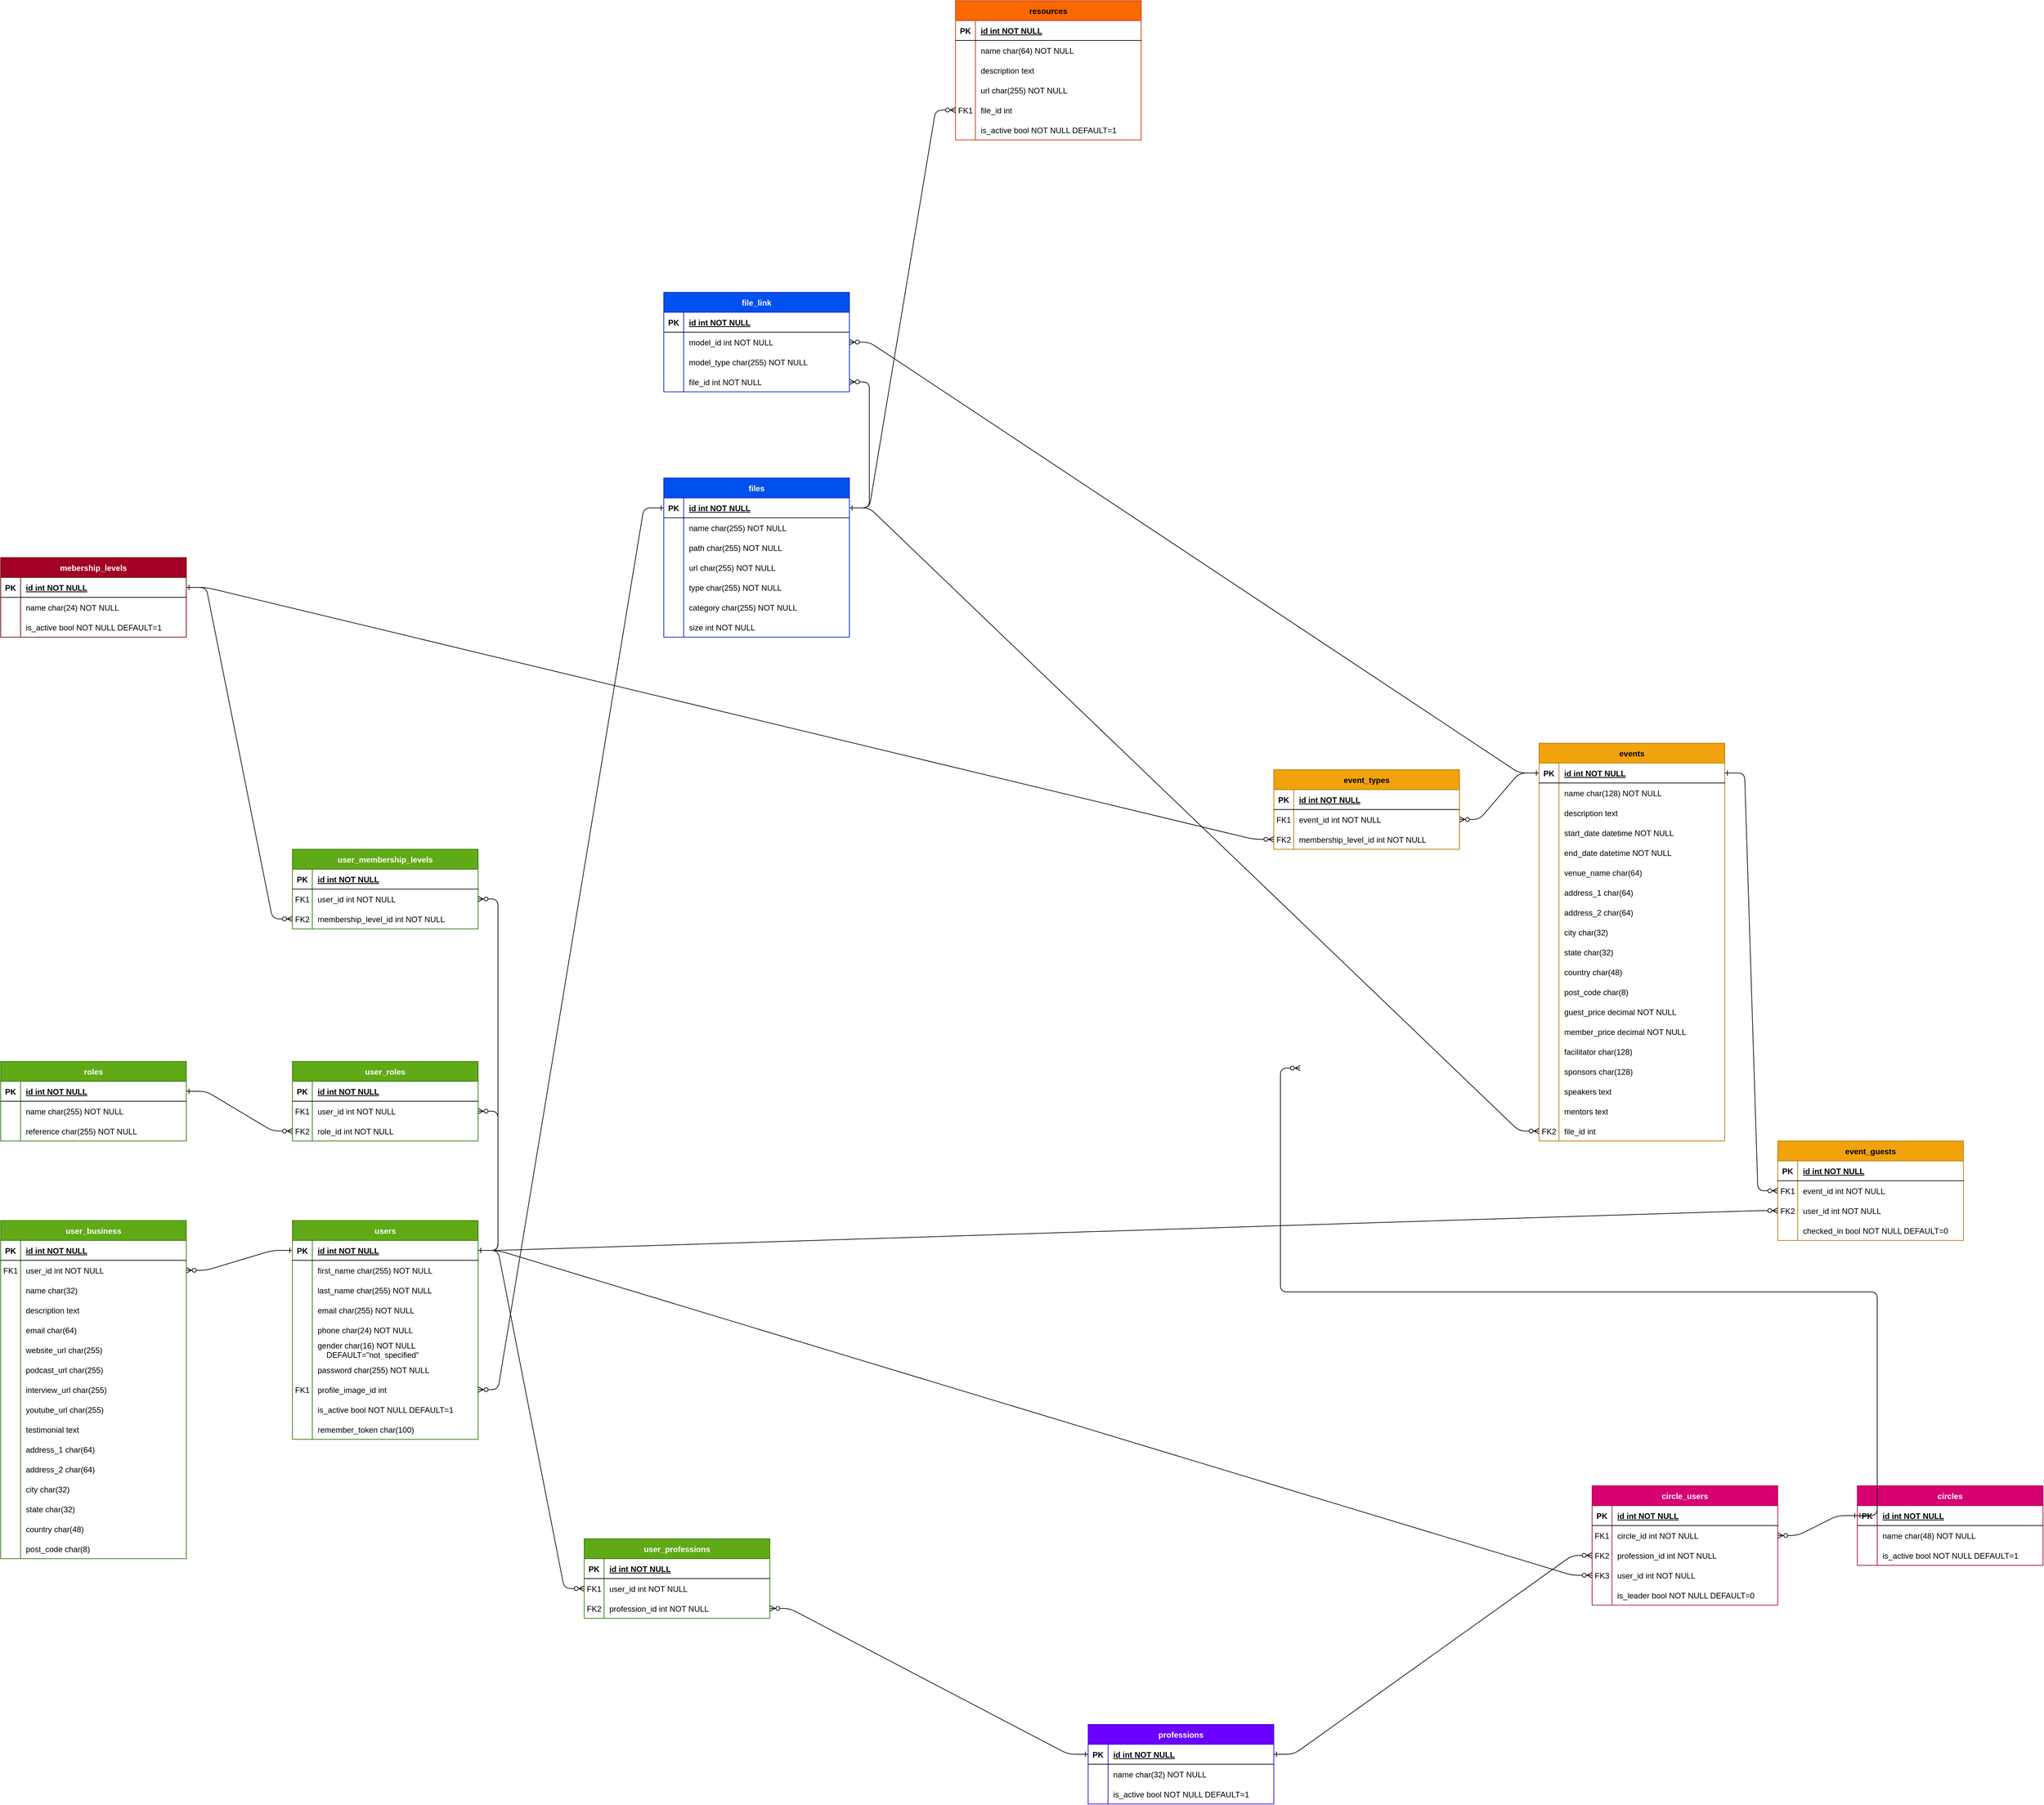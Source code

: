 <mxfile version="22.1.16" type="device">
  <diagram id="R2lEEEUBdFMjLlhIrx00" name="Page-1">
    <mxGraphModel dx="2107" dy="2851" grid="1" gridSize="10" guides="1" tooltips="1" connect="1" arrows="1" fold="1" page="0" pageScale="1" pageWidth="850" pageHeight="1100" math="0" shadow="0" extFonts="Permanent Marker^https://fonts.googleapis.com/css?family=Permanent+Marker">
      <root>
        <mxCell id="0" />
        <mxCell id="1" parent="0" />
        <mxCell id="C-vyLk0tnHw3VtMMgP7b-1" value="" style="edgeStyle=entityRelationEdgeStyle;endArrow=ERzeroToMany;startArrow=ERone;endFill=1;startFill=0;" parent="1" source="C-vyLk0tnHw3VtMMgP7b-24" target="C-vyLk0tnHw3VtMMgP7b-6" edge="1">
          <mxGeometry width="100" height="100" relative="1" as="geometry">
            <mxPoint x="340" y="720" as="sourcePoint" />
            <mxPoint x="440" y="620" as="targetPoint" />
          </mxGeometry>
        </mxCell>
        <mxCell id="C-vyLk0tnHw3VtMMgP7b-2" value="user_business" style="shape=table;startSize=30;container=1;collapsible=1;childLayout=tableLayout;fixedRows=1;rowLines=0;fontStyle=1;align=center;resizeLast=1;fillColor=#60a917;fontColor=#ffffff;strokeColor=#2D7600;" parent="1" vertex="1">
          <mxGeometry x="-440" y="120" width="280" height="510" as="geometry" />
        </mxCell>
        <mxCell id="C-vyLk0tnHw3VtMMgP7b-3" value="" style="shape=partialRectangle;collapsible=0;dropTarget=0;pointerEvents=0;fillColor=none;points=[[0,0.5],[1,0.5]];portConstraint=eastwest;top=0;left=0;right=0;bottom=1;" parent="C-vyLk0tnHw3VtMMgP7b-2" vertex="1">
          <mxGeometry y="30" width="280" height="30" as="geometry" />
        </mxCell>
        <mxCell id="C-vyLk0tnHw3VtMMgP7b-4" value="PK" style="shape=partialRectangle;overflow=hidden;connectable=0;fillColor=none;top=0;left=0;bottom=0;right=0;fontStyle=1;" parent="C-vyLk0tnHw3VtMMgP7b-3" vertex="1">
          <mxGeometry width="30" height="30" as="geometry">
            <mxRectangle width="30" height="30" as="alternateBounds" />
          </mxGeometry>
        </mxCell>
        <mxCell id="C-vyLk0tnHw3VtMMgP7b-5" value="id int NOT NULL " style="shape=partialRectangle;overflow=hidden;connectable=0;fillColor=none;top=0;left=0;bottom=0;right=0;align=left;spacingLeft=6;fontStyle=5;" parent="C-vyLk0tnHw3VtMMgP7b-3" vertex="1">
          <mxGeometry x="30" width="250" height="30" as="geometry">
            <mxRectangle width="250" height="30" as="alternateBounds" />
          </mxGeometry>
        </mxCell>
        <mxCell id="C-vyLk0tnHw3VtMMgP7b-6" value="" style="shape=partialRectangle;collapsible=0;dropTarget=0;pointerEvents=0;fillColor=none;points=[[0,0.5],[1,0.5]];portConstraint=eastwest;top=0;left=0;right=0;bottom=0;" parent="C-vyLk0tnHw3VtMMgP7b-2" vertex="1">
          <mxGeometry y="60" width="280" height="30" as="geometry" />
        </mxCell>
        <mxCell id="C-vyLk0tnHw3VtMMgP7b-7" value="FK1" style="shape=partialRectangle;overflow=hidden;connectable=0;fillColor=none;top=0;left=0;bottom=0;right=0;" parent="C-vyLk0tnHw3VtMMgP7b-6" vertex="1">
          <mxGeometry width="30" height="30" as="geometry">
            <mxRectangle width="30" height="30" as="alternateBounds" />
          </mxGeometry>
        </mxCell>
        <mxCell id="C-vyLk0tnHw3VtMMgP7b-8" value="user_id int NOT NULL" style="shape=partialRectangle;overflow=hidden;connectable=0;fillColor=none;top=0;left=0;bottom=0;right=0;align=left;spacingLeft=6;" parent="C-vyLk0tnHw3VtMMgP7b-6" vertex="1">
          <mxGeometry x="30" width="250" height="30" as="geometry">
            <mxRectangle width="250" height="30" as="alternateBounds" />
          </mxGeometry>
        </mxCell>
        <mxCell id="C-vyLk0tnHw3VtMMgP7b-9" value="" style="shape=partialRectangle;collapsible=0;dropTarget=0;pointerEvents=0;fillColor=none;points=[[0,0.5],[1,0.5]];portConstraint=eastwest;top=0;left=0;right=0;bottom=0;" parent="C-vyLk0tnHw3VtMMgP7b-2" vertex="1">
          <mxGeometry y="90" width="280" height="30" as="geometry" />
        </mxCell>
        <mxCell id="C-vyLk0tnHw3VtMMgP7b-10" value="" style="shape=partialRectangle;overflow=hidden;connectable=0;fillColor=none;top=0;left=0;bottom=0;right=0;" parent="C-vyLk0tnHw3VtMMgP7b-9" vertex="1">
          <mxGeometry width="30" height="30" as="geometry">
            <mxRectangle width="30" height="30" as="alternateBounds" />
          </mxGeometry>
        </mxCell>
        <mxCell id="C-vyLk0tnHw3VtMMgP7b-11" value="name char(32)" style="shape=partialRectangle;overflow=hidden;connectable=0;fillColor=none;top=0;left=0;bottom=0;right=0;align=left;spacingLeft=6;" parent="C-vyLk0tnHw3VtMMgP7b-9" vertex="1">
          <mxGeometry x="30" width="250" height="30" as="geometry">
            <mxRectangle width="250" height="30" as="alternateBounds" />
          </mxGeometry>
        </mxCell>
        <mxCell id="QaepHgroAc31A9SH5OsP-125" style="shape=partialRectangle;collapsible=0;dropTarget=0;pointerEvents=0;fillColor=none;points=[[0,0.5],[1,0.5]];portConstraint=eastwest;top=0;left=0;right=0;bottom=0;" parent="C-vyLk0tnHw3VtMMgP7b-2" vertex="1">
          <mxGeometry y="120" width="280" height="30" as="geometry" />
        </mxCell>
        <mxCell id="QaepHgroAc31A9SH5OsP-126" style="shape=partialRectangle;overflow=hidden;connectable=0;fillColor=none;top=0;left=0;bottom=0;right=0;" parent="QaepHgroAc31A9SH5OsP-125" vertex="1">
          <mxGeometry width="30" height="30" as="geometry">
            <mxRectangle width="30" height="30" as="alternateBounds" />
          </mxGeometry>
        </mxCell>
        <mxCell id="QaepHgroAc31A9SH5OsP-127" value="description text" style="shape=partialRectangle;overflow=hidden;connectable=0;fillColor=none;top=0;left=0;bottom=0;right=0;align=left;spacingLeft=6;" parent="QaepHgroAc31A9SH5OsP-125" vertex="1">
          <mxGeometry x="30" width="250" height="30" as="geometry">
            <mxRectangle width="250" height="30" as="alternateBounds" />
          </mxGeometry>
        </mxCell>
        <mxCell id="QaepHgroAc31A9SH5OsP-119" style="shape=partialRectangle;collapsible=0;dropTarget=0;pointerEvents=0;fillColor=none;points=[[0,0.5],[1,0.5]];portConstraint=eastwest;top=0;left=0;right=0;bottom=0;" parent="C-vyLk0tnHw3VtMMgP7b-2" vertex="1">
          <mxGeometry y="150" width="280" height="30" as="geometry" />
        </mxCell>
        <mxCell id="QaepHgroAc31A9SH5OsP-120" style="shape=partialRectangle;overflow=hidden;connectable=0;fillColor=none;top=0;left=0;bottom=0;right=0;" parent="QaepHgroAc31A9SH5OsP-119" vertex="1">
          <mxGeometry width="30" height="30" as="geometry">
            <mxRectangle width="30" height="30" as="alternateBounds" />
          </mxGeometry>
        </mxCell>
        <mxCell id="QaepHgroAc31A9SH5OsP-121" value="email char(64)" style="shape=partialRectangle;overflow=hidden;connectable=0;fillColor=none;top=0;left=0;bottom=0;right=0;align=left;spacingLeft=6;" parent="QaepHgroAc31A9SH5OsP-119" vertex="1">
          <mxGeometry x="30" width="250" height="30" as="geometry">
            <mxRectangle width="250" height="30" as="alternateBounds" />
          </mxGeometry>
        </mxCell>
        <mxCell id="QaepHgroAc31A9SH5OsP-122" style="shape=partialRectangle;collapsible=0;dropTarget=0;pointerEvents=0;fillColor=none;points=[[0,0.5],[1,0.5]];portConstraint=eastwest;top=0;left=0;right=0;bottom=0;" parent="C-vyLk0tnHw3VtMMgP7b-2" vertex="1">
          <mxGeometry y="180" width="280" height="30" as="geometry" />
        </mxCell>
        <mxCell id="QaepHgroAc31A9SH5OsP-123" style="shape=partialRectangle;overflow=hidden;connectable=0;fillColor=none;top=0;left=0;bottom=0;right=0;" parent="QaepHgroAc31A9SH5OsP-122" vertex="1">
          <mxGeometry width="30" height="30" as="geometry">
            <mxRectangle width="30" height="30" as="alternateBounds" />
          </mxGeometry>
        </mxCell>
        <mxCell id="QaepHgroAc31A9SH5OsP-124" value="website_url char(255)" style="shape=partialRectangle;overflow=hidden;connectable=0;fillColor=none;top=0;left=0;bottom=0;right=0;align=left;spacingLeft=6;" parent="QaepHgroAc31A9SH5OsP-122" vertex="1">
          <mxGeometry x="30" width="250" height="30" as="geometry">
            <mxRectangle width="250" height="30" as="alternateBounds" />
          </mxGeometry>
        </mxCell>
        <mxCell id="QaepHgroAc31A9SH5OsP-250" style="shape=partialRectangle;collapsible=0;dropTarget=0;pointerEvents=0;fillColor=none;points=[[0,0.5],[1,0.5]];portConstraint=eastwest;top=0;left=0;right=0;bottom=0;" parent="C-vyLk0tnHw3VtMMgP7b-2" vertex="1">
          <mxGeometry y="210" width="280" height="30" as="geometry" />
        </mxCell>
        <mxCell id="QaepHgroAc31A9SH5OsP-251" style="shape=partialRectangle;overflow=hidden;connectable=0;fillColor=none;top=0;left=0;bottom=0;right=0;" parent="QaepHgroAc31A9SH5OsP-250" vertex="1">
          <mxGeometry width="30" height="30" as="geometry">
            <mxRectangle width="30" height="30" as="alternateBounds" />
          </mxGeometry>
        </mxCell>
        <mxCell id="QaepHgroAc31A9SH5OsP-252" value="podcast_url char(255)" style="shape=partialRectangle;overflow=hidden;connectable=0;fillColor=none;top=0;left=0;bottom=0;right=0;align=left;spacingLeft=6;" parent="QaepHgroAc31A9SH5OsP-250" vertex="1">
          <mxGeometry x="30" width="250" height="30" as="geometry">
            <mxRectangle width="250" height="30" as="alternateBounds" />
          </mxGeometry>
        </mxCell>
        <mxCell id="QaepHgroAc31A9SH5OsP-247" style="shape=partialRectangle;collapsible=0;dropTarget=0;pointerEvents=0;fillColor=none;points=[[0,0.5],[1,0.5]];portConstraint=eastwest;top=0;left=0;right=0;bottom=0;" parent="C-vyLk0tnHw3VtMMgP7b-2" vertex="1">
          <mxGeometry y="240" width="280" height="30" as="geometry" />
        </mxCell>
        <mxCell id="QaepHgroAc31A9SH5OsP-248" style="shape=partialRectangle;overflow=hidden;connectable=0;fillColor=none;top=0;left=0;bottom=0;right=0;" parent="QaepHgroAc31A9SH5OsP-247" vertex="1">
          <mxGeometry width="30" height="30" as="geometry">
            <mxRectangle width="30" height="30" as="alternateBounds" />
          </mxGeometry>
        </mxCell>
        <mxCell id="QaepHgroAc31A9SH5OsP-249" value="interview_url char(255)" style="shape=partialRectangle;overflow=hidden;connectable=0;fillColor=none;top=0;left=0;bottom=0;right=0;align=left;spacingLeft=6;" parent="QaepHgroAc31A9SH5OsP-247" vertex="1">
          <mxGeometry x="30" width="250" height="30" as="geometry">
            <mxRectangle width="250" height="30" as="alternateBounds" />
          </mxGeometry>
        </mxCell>
        <mxCell id="QaepHgroAc31A9SH5OsP-244" style="shape=partialRectangle;collapsible=0;dropTarget=0;pointerEvents=0;fillColor=none;points=[[0,0.5],[1,0.5]];portConstraint=eastwest;top=0;left=0;right=0;bottom=0;" parent="C-vyLk0tnHw3VtMMgP7b-2" vertex="1">
          <mxGeometry y="270" width="280" height="30" as="geometry" />
        </mxCell>
        <mxCell id="QaepHgroAc31A9SH5OsP-245" style="shape=partialRectangle;overflow=hidden;connectable=0;fillColor=none;top=0;left=0;bottom=0;right=0;" parent="QaepHgroAc31A9SH5OsP-244" vertex="1">
          <mxGeometry width="30" height="30" as="geometry">
            <mxRectangle width="30" height="30" as="alternateBounds" />
          </mxGeometry>
        </mxCell>
        <mxCell id="QaepHgroAc31A9SH5OsP-246" value="youtube_url char(255)" style="shape=partialRectangle;overflow=hidden;connectable=0;fillColor=none;top=0;left=0;bottom=0;right=0;align=left;spacingLeft=6;" parent="QaepHgroAc31A9SH5OsP-244" vertex="1">
          <mxGeometry x="30" width="250" height="30" as="geometry">
            <mxRectangle width="250" height="30" as="alternateBounds" />
          </mxGeometry>
        </mxCell>
        <mxCell id="QaepHgroAc31A9SH5OsP-241" style="shape=partialRectangle;collapsible=0;dropTarget=0;pointerEvents=0;fillColor=none;points=[[0,0.5],[1,0.5]];portConstraint=eastwest;top=0;left=0;right=0;bottom=0;" parent="C-vyLk0tnHw3VtMMgP7b-2" vertex="1">
          <mxGeometry y="300" width="280" height="30" as="geometry" />
        </mxCell>
        <mxCell id="QaepHgroAc31A9SH5OsP-242" style="shape=partialRectangle;overflow=hidden;connectable=0;fillColor=none;top=0;left=0;bottom=0;right=0;" parent="QaepHgroAc31A9SH5OsP-241" vertex="1">
          <mxGeometry width="30" height="30" as="geometry">
            <mxRectangle width="30" height="30" as="alternateBounds" />
          </mxGeometry>
        </mxCell>
        <mxCell id="QaepHgroAc31A9SH5OsP-243" value="testimonial text" style="shape=partialRectangle;overflow=hidden;connectable=0;fillColor=none;top=0;left=0;bottom=0;right=0;align=left;spacingLeft=6;" parent="QaepHgroAc31A9SH5OsP-241" vertex="1">
          <mxGeometry x="30" width="250" height="30" as="geometry">
            <mxRectangle width="250" height="30" as="alternateBounds" />
          </mxGeometry>
        </mxCell>
        <mxCell id="QaepHgroAc31A9SH5OsP-238" style="shape=partialRectangle;collapsible=0;dropTarget=0;pointerEvents=0;fillColor=none;points=[[0,0.5],[1,0.5]];portConstraint=eastwest;top=0;left=0;right=0;bottom=0;" parent="C-vyLk0tnHw3VtMMgP7b-2" vertex="1">
          <mxGeometry y="330" width="280" height="30" as="geometry" />
        </mxCell>
        <mxCell id="QaepHgroAc31A9SH5OsP-239" style="shape=partialRectangle;overflow=hidden;connectable=0;fillColor=none;top=0;left=0;bottom=0;right=0;" parent="QaepHgroAc31A9SH5OsP-238" vertex="1">
          <mxGeometry width="30" height="30" as="geometry">
            <mxRectangle width="30" height="30" as="alternateBounds" />
          </mxGeometry>
        </mxCell>
        <mxCell id="QaepHgroAc31A9SH5OsP-240" value="address_1 char(64)" style="shape=partialRectangle;overflow=hidden;connectable=0;fillColor=none;top=0;left=0;bottom=0;right=0;align=left;spacingLeft=6;" parent="QaepHgroAc31A9SH5OsP-238" vertex="1">
          <mxGeometry x="30" width="250" height="30" as="geometry">
            <mxRectangle width="250" height="30" as="alternateBounds" />
          </mxGeometry>
        </mxCell>
        <mxCell id="QaepHgroAc31A9SH5OsP-266" style="shape=partialRectangle;collapsible=0;dropTarget=0;pointerEvents=0;fillColor=none;points=[[0,0.5],[1,0.5]];portConstraint=eastwest;top=0;left=0;right=0;bottom=0;" parent="C-vyLk0tnHw3VtMMgP7b-2" vertex="1">
          <mxGeometry y="360" width="280" height="30" as="geometry" />
        </mxCell>
        <mxCell id="QaepHgroAc31A9SH5OsP-267" style="shape=partialRectangle;overflow=hidden;connectable=0;fillColor=none;top=0;left=0;bottom=0;right=0;" parent="QaepHgroAc31A9SH5OsP-266" vertex="1">
          <mxGeometry width="30" height="30" as="geometry">
            <mxRectangle width="30" height="30" as="alternateBounds" />
          </mxGeometry>
        </mxCell>
        <mxCell id="QaepHgroAc31A9SH5OsP-268" value="address_2 char(64)" style="shape=partialRectangle;overflow=hidden;connectable=0;fillColor=none;top=0;left=0;bottom=0;right=0;align=left;spacingLeft=6;" parent="QaepHgroAc31A9SH5OsP-266" vertex="1">
          <mxGeometry x="30" width="250" height="30" as="geometry">
            <mxRectangle width="250" height="30" as="alternateBounds" />
          </mxGeometry>
        </mxCell>
        <mxCell id="QaepHgroAc31A9SH5OsP-263" style="shape=partialRectangle;collapsible=0;dropTarget=0;pointerEvents=0;fillColor=none;points=[[0,0.5],[1,0.5]];portConstraint=eastwest;top=0;left=0;right=0;bottom=0;" parent="C-vyLk0tnHw3VtMMgP7b-2" vertex="1">
          <mxGeometry y="390" width="280" height="30" as="geometry" />
        </mxCell>
        <mxCell id="QaepHgroAc31A9SH5OsP-264" style="shape=partialRectangle;overflow=hidden;connectable=0;fillColor=none;top=0;left=0;bottom=0;right=0;" parent="QaepHgroAc31A9SH5OsP-263" vertex="1">
          <mxGeometry width="30" height="30" as="geometry">
            <mxRectangle width="30" height="30" as="alternateBounds" />
          </mxGeometry>
        </mxCell>
        <mxCell id="QaepHgroAc31A9SH5OsP-265" value="city char(32)" style="shape=partialRectangle;overflow=hidden;connectable=0;fillColor=none;top=0;left=0;bottom=0;right=0;align=left;spacingLeft=6;" parent="QaepHgroAc31A9SH5OsP-263" vertex="1">
          <mxGeometry x="30" width="250" height="30" as="geometry">
            <mxRectangle width="250" height="30" as="alternateBounds" />
          </mxGeometry>
        </mxCell>
        <mxCell id="QaepHgroAc31A9SH5OsP-260" style="shape=partialRectangle;collapsible=0;dropTarget=0;pointerEvents=0;fillColor=none;points=[[0,0.5],[1,0.5]];portConstraint=eastwest;top=0;left=0;right=0;bottom=0;" parent="C-vyLk0tnHw3VtMMgP7b-2" vertex="1">
          <mxGeometry y="420" width="280" height="30" as="geometry" />
        </mxCell>
        <mxCell id="QaepHgroAc31A9SH5OsP-261" style="shape=partialRectangle;overflow=hidden;connectable=0;fillColor=none;top=0;left=0;bottom=0;right=0;" parent="QaepHgroAc31A9SH5OsP-260" vertex="1">
          <mxGeometry width="30" height="30" as="geometry">
            <mxRectangle width="30" height="30" as="alternateBounds" />
          </mxGeometry>
        </mxCell>
        <mxCell id="QaepHgroAc31A9SH5OsP-262" value="state char(32)" style="shape=partialRectangle;overflow=hidden;connectable=0;fillColor=none;top=0;left=0;bottom=0;right=0;align=left;spacingLeft=6;" parent="QaepHgroAc31A9SH5OsP-260" vertex="1">
          <mxGeometry x="30" width="250" height="30" as="geometry">
            <mxRectangle width="250" height="30" as="alternateBounds" />
          </mxGeometry>
        </mxCell>
        <mxCell id="QaepHgroAc31A9SH5OsP-257" style="shape=partialRectangle;collapsible=0;dropTarget=0;pointerEvents=0;fillColor=none;points=[[0,0.5],[1,0.5]];portConstraint=eastwest;top=0;left=0;right=0;bottom=0;" parent="C-vyLk0tnHw3VtMMgP7b-2" vertex="1">
          <mxGeometry y="450" width="280" height="30" as="geometry" />
        </mxCell>
        <mxCell id="QaepHgroAc31A9SH5OsP-258" style="shape=partialRectangle;overflow=hidden;connectable=0;fillColor=none;top=0;left=0;bottom=0;right=0;" parent="QaepHgroAc31A9SH5OsP-257" vertex="1">
          <mxGeometry width="30" height="30" as="geometry">
            <mxRectangle width="30" height="30" as="alternateBounds" />
          </mxGeometry>
        </mxCell>
        <mxCell id="QaepHgroAc31A9SH5OsP-259" value="country char(48)" style="shape=partialRectangle;overflow=hidden;connectable=0;fillColor=none;top=0;left=0;bottom=0;right=0;align=left;spacingLeft=6;" parent="QaepHgroAc31A9SH5OsP-257" vertex="1">
          <mxGeometry x="30" width="250" height="30" as="geometry">
            <mxRectangle width="250" height="30" as="alternateBounds" />
          </mxGeometry>
        </mxCell>
        <mxCell id="QaepHgroAc31A9SH5OsP-254" style="shape=partialRectangle;collapsible=0;dropTarget=0;pointerEvents=0;fillColor=none;points=[[0,0.5],[1,0.5]];portConstraint=eastwest;top=0;left=0;right=0;bottom=0;" parent="C-vyLk0tnHw3VtMMgP7b-2" vertex="1">
          <mxGeometry y="480" width="280" height="30" as="geometry" />
        </mxCell>
        <mxCell id="QaepHgroAc31A9SH5OsP-255" style="shape=partialRectangle;overflow=hidden;connectable=0;fillColor=none;top=0;left=0;bottom=0;right=0;" parent="QaepHgroAc31A9SH5OsP-254" vertex="1">
          <mxGeometry width="30" height="30" as="geometry">
            <mxRectangle width="30" height="30" as="alternateBounds" />
          </mxGeometry>
        </mxCell>
        <mxCell id="QaepHgroAc31A9SH5OsP-256" value="post_code char(8)" style="shape=partialRectangle;overflow=hidden;connectable=0;fillColor=none;top=0;left=0;bottom=0;right=0;align=left;spacingLeft=6;" parent="QaepHgroAc31A9SH5OsP-254" vertex="1">
          <mxGeometry x="30" width="250" height="30" as="geometry">
            <mxRectangle width="250" height="30" as="alternateBounds" />
          </mxGeometry>
        </mxCell>
        <mxCell id="C-vyLk0tnHw3VtMMgP7b-13" value="mebership_levels" style="shape=table;startSize=30;container=1;collapsible=1;childLayout=tableLayout;fixedRows=1;rowLines=0;fontStyle=1;align=center;resizeLast=1;fillColor=#a20025;fontColor=#ffffff;strokeColor=#6F0000;" parent="1" vertex="1">
          <mxGeometry x="-440" y="-880" width="280" height="120" as="geometry" />
        </mxCell>
        <mxCell id="C-vyLk0tnHw3VtMMgP7b-14" value="" style="shape=partialRectangle;collapsible=0;dropTarget=0;pointerEvents=0;fillColor=none;points=[[0,0.5],[1,0.5]];portConstraint=eastwest;top=0;left=0;right=0;bottom=1;" parent="C-vyLk0tnHw3VtMMgP7b-13" vertex="1">
          <mxGeometry y="30" width="280" height="30" as="geometry" />
        </mxCell>
        <mxCell id="C-vyLk0tnHw3VtMMgP7b-15" value="PK" style="shape=partialRectangle;overflow=hidden;connectable=0;fillColor=none;top=0;left=0;bottom=0;right=0;fontStyle=1;" parent="C-vyLk0tnHw3VtMMgP7b-14" vertex="1">
          <mxGeometry width="30" height="30" as="geometry">
            <mxRectangle width="30" height="30" as="alternateBounds" />
          </mxGeometry>
        </mxCell>
        <mxCell id="C-vyLk0tnHw3VtMMgP7b-16" value="id int NOT NULL " style="shape=partialRectangle;overflow=hidden;connectable=0;fillColor=none;top=0;left=0;bottom=0;right=0;align=left;spacingLeft=6;fontStyle=5;" parent="C-vyLk0tnHw3VtMMgP7b-14" vertex="1">
          <mxGeometry x="30" width="250" height="30" as="geometry">
            <mxRectangle width="250" height="30" as="alternateBounds" />
          </mxGeometry>
        </mxCell>
        <mxCell id="C-vyLk0tnHw3VtMMgP7b-17" value="" style="shape=partialRectangle;collapsible=0;dropTarget=0;pointerEvents=0;fillColor=none;points=[[0,0.5],[1,0.5]];portConstraint=eastwest;top=0;left=0;right=0;bottom=0;" parent="C-vyLk0tnHw3VtMMgP7b-13" vertex="1">
          <mxGeometry y="60" width="280" height="30" as="geometry" />
        </mxCell>
        <mxCell id="C-vyLk0tnHw3VtMMgP7b-18" value="" style="shape=partialRectangle;overflow=hidden;connectable=0;fillColor=none;top=0;left=0;bottom=0;right=0;" parent="C-vyLk0tnHw3VtMMgP7b-17" vertex="1">
          <mxGeometry width="30" height="30" as="geometry">
            <mxRectangle width="30" height="30" as="alternateBounds" />
          </mxGeometry>
        </mxCell>
        <mxCell id="C-vyLk0tnHw3VtMMgP7b-19" value="name char(24) NOT NULL" style="shape=partialRectangle;overflow=hidden;connectable=0;fillColor=none;top=0;left=0;bottom=0;right=0;align=left;spacingLeft=6;" parent="C-vyLk0tnHw3VtMMgP7b-17" vertex="1">
          <mxGeometry x="30" width="250" height="30" as="geometry">
            <mxRectangle width="250" height="30" as="alternateBounds" />
          </mxGeometry>
        </mxCell>
        <mxCell id="Emqplzuxkd7NrFh87lFx-71" style="shape=partialRectangle;collapsible=0;dropTarget=0;pointerEvents=0;fillColor=none;points=[[0,0.5],[1,0.5]];portConstraint=eastwest;top=0;left=0;right=0;bottom=0;" vertex="1" parent="C-vyLk0tnHw3VtMMgP7b-13">
          <mxGeometry y="90" width="280" height="30" as="geometry" />
        </mxCell>
        <mxCell id="Emqplzuxkd7NrFh87lFx-72" style="shape=partialRectangle;overflow=hidden;connectable=0;fillColor=none;top=0;left=0;bottom=0;right=0;" vertex="1" parent="Emqplzuxkd7NrFh87lFx-71">
          <mxGeometry width="30" height="30" as="geometry">
            <mxRectangle width="30" height="30" as="alternateBounds" />
          </mxGeometry>
        </mxCell>
        <mxCell id="Emqplzuxkd7NrFh87lFx-73" value="is_active bool NOT NULL DEFAULT=1" style="shape=partialRectangle;overflow=hidden;connectable=0;fillColor=none;top=0;left=0;bottom=0;right=0;align=left;spacingLeft=6;" vertex="1" parent="Emqplzuxkd7NrFh87lFx-71">
          <mxGeometry x="30" width="250" height="30" as="geometry">
            <mxRectangle width="250" height="30" as="alternateBounds" />
          </mxGeometry>
        </mxCell>
        <mxCell id="C-vyLk0tnHw3VtMMgP7b-23" value="users" style="shape=table;startSize=30;container=1;collapsible=1;childLayout=tableLayout;fixedRows=1;rowLines=0;fontStyle=1;align=center;resizeLast=1;movable=1;resizable=1;rotatable=1;deletable=1;editable=1;locked=0;connectable=1;fillColor=#60a917;fontColor=#ffffff;strokeColor=#2D7600;" parent="1" vertex="1">
          <mxGeometry y="120" width="280" height="330" as="geometry">
            <mxRectangle x="120" y="120" width="100" height="30" as="alternateBounds" />
          </mxGeometry>
        </mxCell>
        <mxCell id="C-vyLk0tnHw3VtMMgP7b-24" value="" style="shape=partialRectangle;collapsible=0;dropTarget=0;pointerEvents=0;fillColor=none;points=[[0,0.5],[1,0.5]];portConstraint=eastwest;top=0;left=0;right=0;bottom=1;" parent="C-vyLk0tnHw3VtMMgP7b-23" vertex="1">
          <mxGeometry y="30" width="280" height="30" as="geometry" />
        </mxCell>
        <mxCell id="C-vyLk0tnHw3VtMMgP7b-25" value="PK" style="shape=partialRectangle;overflow=hidden;connectable=0;fillColor=none;top=0;left=0;bottom=0;right=0;fontStyle=1;" parent="C-vyLk0tnHw3VtMMgP7b-24" vertex="1">
          <mxGeometry width="30" height="30" as="geometry">
            <mxRectangle width="30" height="30" as="alternateBounds" />
          </mxGeometry>
        </mxCell>
        <mxCell id="C-vyLk0tnHw3VtMMgP7b-26" value="id int NOT NULL " style="shape=partialRectangle;overflow=hidden;connectable=0;fillColor=none;top=0;left=0;bottom=0;right=0;align=left;spacingLeft=6;fontStyle=5;" parent="C-vyLk0tnHw3VtMMgP7b-24" vertex="1">
          <mxGeometry x="30" width="250" height="30" as="geometry">
            <mxRectangle width="250" height="30" as="alternateBounds" />
          </mxGeometry>
        </mxCell>
        <mxCell id="C-vyLk0tnHw3VtMMgP7b-27" value="" style="shape=partialRectangle;collapsible=0;dropTarget=0;pointerEvents=0;fillColor=none;points=[[0,0.5],[1,0.5]];portConstraint=eastwest;top=0;left=0;right=0;bottom=0;" parent="C-vyLk0tnHw3VtMMgP7b-23" vertex="1">
          <mxGeometry y="60" width="280" height="30" as="geometry" />
        </mxCell>
        <mxCell id="C-vyLk0tnHw3VtMMgP7b-28" value="" style="shape=partialRectangle;overflow=hidden;connectable=0;fillColor=none;top=0;left=0;bottom=0;right=0;" parent="C-vyLk0tnHw3VtMMgP7b-27" vertex="1">
          <mxGeometry width="30" height="30" as="geometry">
            <mxRectangle width="30" height="30" as="alternateBounds" />
          </mxGeometry>
        </mxCell>
        <mxCell id="C-vyLk0tnHw3VtMMgP7b-29" value="first_name char(255) NOT NULL" style="shape=partialRectangle;overflow=hidden;connectable=0;fillColor=none;top=0;left=0;bottom=0;right=0;align=left;spacingLeft=6;" parent="C-vyLk0tnHw3VtMMgP7b-27" vertex="1">
          <mxGeometry x="30" width="250" height="30" as="geometry">
            <mxRectangle width="250" height="30" as="alternateBounds" />
          </mxGeometry>
        </mxCell>
        <mxCell id="QaepHgroAc31A9SH5OsP-33" value="" style="shape=partialRectangle;collapsible=0;dropTarget=0;pointerEvents=0;fillColor=none;points=[[0,0.5],[1,0.5]];portConstraint=eastwest;top=0;left=0;right=0;bottom=0;" parent="C-vyLk0tnHw3VtMMgP7b-23" vertex="1">
          <mxGeometry y="90" width="280" height="30" as="geometry" />
        </mxCell>
        <mxCell id="QaepHgroAc31A9SH5OsP-34" value="" style="shape=partialRectangle;overflow=hidden;connectable=0;fillColor=none;top=0;left=0;bottom=0;right=0;" parent="QaepHgroAc31A9SH5OsP-33" vertex="1">
          <mxGeometry width="30" height="30" as="geometry">
            <mxRectangle width="30" height="30" as="alternateBounds" />
          </mxGeometry>
        </mxCell>
        <mxCell id="QaepHgroAc31A9SH5OsP-35" value="last_name char(255) NOT NULL" style="shape=partialRectangle;overflow=hidden;connectable=0;fillColor=none;top=0;left=0;bottom=0;right=0;align=left;spacingLeft=6;" parent="QaepHgroAc31A9SH5OsP-33" vertex="1">
          <mxGeometry x="30" width="250" height="30" as="geometry">
            <mxRectangle width="250" height="30" as="alternateBounds" />
          </mxGeometry>
        </mxCell>
        <mxCell id="QaepHgroAc31A9SH5OsP-55" value="" style="shape=partialRectangle;collapsible=0;dropTarget=0;pointerEvents=0;fillColor=none;points=[[0,0.5],[1,0.5]];portConstraint=eastwest;top=0;left=0;right=0;bottom=0;" parent="C-vyLk0tnHw3VtMMgP7b-23" vertex="1">
          <mxGeometry y="120" width="280" height="30" as="geometry" />
        </mxCell>
        <mxCell id="QaepHgroAc31A9SH5OsP-56" value="" style="shape=partialRectangle;overflow=hidden;connectable=0;fillColor=none;top=0;left=0;bottom=0;right=0;" parent="QaepHgroAc31A9SH5OsP-55" vertex="1">
          <mxGeometry width="30" height="30" as="geometry">
            <mxRectangle width="30" height="30" as="alternateBounds" />
          </mxGeometry>
        </mxCell>
        <mxCell id="QaepHgroAc31A9SH5OsP-57" value="email char(255) NOT NULL" style="shape=partialRectangle;overflow=hidden;connectable=0;fillColor=none;top=0;left=0;bottom=0;right=0;align=left;spacingLeft=6;" parent="QaepHgroAc31A9SH5OsP-55" vertex="1">
          <mxGeometry x="30" width="250" height="30" as="geometry">
            <mxRectangle width="250" height="30" as="alternateBounds" />
          </mxGeometry>
        </mxCell>
        <mxCell id="QaepHgroAc31A9SH5OsP-314" style="shape=partialRectangle;collapsible=0;dropTarget=0;pointerEvents=0;fillColor=none;points=[[0,0.5],[1,0.5]];portConstraint=eastwest;top=0;left=0;right=0;bottom=0;" parent="C-vyLk0tnHw3VtMMgP7b-23" vertex="1">
          <mxGeometry y="150" width="280" height="30" as="geometry" />
        </mxCell>
        <mxCell id="QaepHgroAc31A9SH5OsP-315" style="shape=partialRectangle;overflow=hidden;connectable=0;fillColor=none;top=0;left=0;bottom=0;right=0;" parent="QaepHgroAc31A9SH5OsP-314" vertex="1">
          <mxGeometry width="30" height="30" as="geometry">
            <mxRectangle width="30" height="30" as="alternateBounds" />
          </mxGeometry>
        </mxCell>
        <mxCell id="QaepHgroAc31A9SH5OsP-316" value="phone char(24) NOT NULL" style="shape=partialRectangle;overflow=hidden;connectable=0;fillColor=none;top=0;left=0;bottom=0;right=0;align=left;spacingLeft=6;" parent="QaepHgroAc31A9SH5OsP-314" vertex="1">
          <mxGeometry x="30" width="250" height="30" as="geometry">
            <mxRectangle width="250" height="30" as="alternateBounds" />
          </mxGeometry>
        </mxCell>
        <mxCell id="QaepHgroAc31A9SH5OsP-405" style="shape=partialRectangle;collapsible=0;dropTarget=0;pointerEvents=0;fillColor=none;points=[[0,0.5],[1,0.5]];portConstraint=eastwest;top=0;left=0;right=0;bottom=0;" parent="C-vyLk0tnHw3VtMMgP7b-23" vertex="1">
          <mxGeometry y="180" width="280" height="30" as="geometry" />
        </mxCell>
        <mxCell id="QaepHgroAc31A9SH5OsP-406" style="shape=partialRectangle;overflow=hidden;connectable=0;fillColor=none;top=0;left=0;bottom=0;right=0;" parent="QaepHgroAc31A9SH5OsP-405" vertex="1">
          <mxGeometry width="30" height="30" as="geometry">
            <mxRectangle width="30" height="30" as="alternateBounds" />
          </mxGeometry>
        </mxCell>
        <mxCell id="QaepHgroAc31A9SH5OsP-407" value="gender char(16) NOT NULL &#xa;    DEFAULT=&quot;not_specified&quot;" style="shape=partialRectangle;overflow=hidden;connectable=0;fillColor=none;top=0;left=0;bottom=0;right=0;align=left;spacingLeft=6;" parent="QaepHgroAc31A9SH5OsP-405" vertex="1">
          <mxGeometry x="30" width="250" height="30" as="geometry">
            <mxRectangle width="250" height="30" as="alternateBounds" />
          </mxGeometry>
        </mxCell>
        <mxCell id="QaepHgroAc31A9SH5OsP-61" style="shape=partialRectangle;collapsible=0;dropTarget=0;pointerEvents=0;fillColor=none;points=[[0,0.5],[1,0.5]];portConstraint=eastwest;top=0;left=0;right=0;bottom=0;" parent="C-vyLk0tnHw3VtMMgP7b-23" vertex="1">
          <mxGeometry y="210" width="280" height="30" as="geometry" />
        </mxCell>
        <mxCell id="QaepHgroAc31A9SH5OsP-62" style="shape=partialRectangle;overflow=hidden;connectable=0;fillColor=none;top=0;left=0;bottom=0;right=0;" parent="QaepHgroAc31A9SH5OsP-61" vertex="1">
          <mxGeometry width="30" height="30" as="geometry">
            <mxRectangle width="30" height="30" as="alternateBounds" />
          </mxGeometry>
        </mxCell>
        <mxCell id="QaepHgroAc31A9SH5OsP-63" value="password char(255) NOT NULL" style="shape=partialRectangle;overflow=hidden;connectable=0;fillColor=none;top=0;left=0;bottom=0;right=0;align=left;spacingLeft=6;" parent="QaepHgroAc31A9SH5OsP-61" vertex="1">
          <mxGeometry x="30" width="250" height="30" as="geometry">
            <mxRectangle width="250" height="30" as="alternateBounds" />
          </mxGeometry>
        </mxCell>
        <mxCell id="QaepHgroAc31A9SH5OsP-395" style="shape=partialRectangle;collapsible=0;dropTarget=0;pointerEvents=0;fillColor=none;points=[[0,0.5],[1,0.5]];portConstraint=eastwest;top=0;left=0;right=0;bottom=0;" parent="C-vyLk0tnHw3VtMMgP7b-23" vertex="1">
          <mxGeometry y="240" width="280" height="30" as="geometry" />
        </mxCell>
        <mxCell id="QaepHgroAc31A9SH5OsP-396" value="FK1" style="shape=partialRectangle;overflow=hidden;connectable=0;fillColor=none;top=0;left=0;bottom=0;right=0;" parent="QaepHgroAc31A9SH5OsP-395" vertex="1">
          <mxGeometry width="30" height="30" as="geometry">
            <mxRectangle width="30" height="30" as="alternateBounds" />
          </mxGeometry>
        </mxCell>
        <mxCell id="QaepHgroAc31A9SH5OsP-397" value="profile_image_id int" style="shape=partialRectangle;overflow=hidden;connectable=0;fillColor=none;top=0;left=0;bottom=0;right=0;align=left;spacingLeft=6;" parent="QaepHgroAc31A9SH5OsP-395" vertex="1">
          <mxGeometry x="30" width="250" height="30" as="geometry">
            <mxRectangle width="250" height="30" as="alternateBounds" />
          </mxGeometry>
        </mxCell>
        <mxCell id="QaepHgroAc31A9SH5OsP-67" style="shape=partialRectangle;collapsible=0;dropTarget=0;pointerEvents=0;fillColor=none;points=[[0,0.5],[1,0.5]];portConstraint=eastwest;top=0;left=0;right=0;bottom=0;" parent="C-vyLk0tnHw3VtMMgP7b-23" vertex="1">
          <mxGeometry y="270" width="280" height="30" as="geometry" />
        </mxCell>
        <mxCell id="QaepHgroAc31A9SH5OsP-68" style="shape=partialRectangle;overflow=hidden;connectable=0;fillColor=none;top=0;left=0;bottom=0;right=0;" parent="QaepHgroAc31A9SH5OsP-67" vertex="1">
          <mxGeometry width="30" height="30" as="geometry">
            <mxRectangle width="30" height="30" as="alternateBounds" />
          </mxGeometry>
        </mxCell>
        <mxCell id="QaepHgroAc31A9SH5OsP-69" value="is_active bool NOT NULL DEFAULT=1" style="shape=partialRectangle;overflow=hidden;connectable=0;fillColor=none;top=0;left=0;bottom=0;right=0;align=left;spacingLeft=6;" parent="QaepHgroAc31A9SH5OsP-67" vertex="1">
          <mxGeometry x="30" width="250" height="30" as="geometry">
            <mxRectangle width="250" height="30" as="alternateBounds" />
          </mxGeometry>
        </mxCell>
        <mxCell id="QaepHgroAc31A9SH5OsP-64" style="shape=partialRectangle;collapsible=0;dropTarget=0;pointerEvents=0;fillColor=none;points=[[0,0.5],[1,0.5]];portConstraint=eastwest;top=0;left=0;right=0;bottom=0;" parent="C-vyLk0tnHw3VtMMgP7b-23" vertex="1">
          <mxGeometry y="300" width="280" height="30" as="geometry" />
        </mxCell>
        <mxCell id="QaepHgroAc31A9SH5OsP-65" style="shape=partialRectangle;overflow=hidden;connectable=0;fillColor=none;top=0;left=0;bottom=0;right=0;" parent="QaepHgroAc31A9SH5OsP-64" vertex="1">
          <mxGeometry width="30" height="30" as="geometry">
            <mxRectangle width="30" height="30" as="alternateBounds" />
          </mxGeometry>
        </mxCell>
        <mxCell id="QaepHgroAc31A9SH5OsP-66" value="remember_token char(100)" style="shape=partialRectangle;overflow=hidden;connectable=0;fillColor=none;top=0;left=0;bottom=0;right=0;align=left;spacingLeft=6;" parent="QaepHgroAc31A9SH5OsP-64" vertex="1">
          <mxGeometry x="30" width="250" height="30" as="geometry">
            <mxRectangle width="250" height="30" as="alternateBounds" />
          </mxGeometry>
        </mxCell>
        <mxCell id="QaepHgroAc31A9SH5OsP-73" value="files" style="shape=table;startSize=30;container=1;collapsible=1;childLayout=tableLayout;fixedRows=1;rowLines=0;fontStyle=1;align=center;resizeLast=1;fillColor=#0050ef;strokeColor=#001DBC;fontColor=#ffffff;" parent="1" vertex="1">
          <mxGeometry x="560" y="-1000" width="280" height="240" as="geometry" />
        </mxCell>
        <mxCell id="QaepHgroAc31A9SH5OsP-74" value="" style="shape=partialRectangle;collapsible=0;dropTarget=0;pointerEvents=0;fillColor=none;points=[[0,0.5],[1,0.5]];portConstraint=eastwest;top=0;left=0;right=0;bottom=1;" parent="QaepHgroAc31A9SH5OsP-73" vertex="1">
          <mxGeometry y="30" width="280" height="30" as="geometry" />
        </mxCell>
        <mxCell id="QaepHgroAc31A9SH5OsP-75" value="PK" style="shape=partialRectangle;overflow=hidden;connectable=0;fillColor=none;top=0;left=0;bottom=0;right=0;fontStyle=1;" parent="QaepHgroAc31A9SH5OsP-74" vertex="1">
          <mxGeometry width="30" height="30" as="geometry">
            <mxRectangle width="30" height="30" as="alternateBounds" />
          </mxGeometry>
        </mxCell>
        <mxCell id="QaepHgroAc31A9SH5OsP-76" value="id int NOT NULL " style="shape=partialRectangle;overflow=hidden;connectable=0;fillColor=none;top=0;left=0;bottom=0;right=0;align=left;spacingLeft=6;fontStyle=5;" parent="QaepHgroAc31A9SH5OsP-74" vertex="1">
          <mxGeometry x="30" width="250" height="30" as="geometry">
            <mxRectangle width="250" height="30" as="alternateBounds" />
          </mxGeometry>
        </mxCell>
        <mxCell id="QaepHgroAc31A9SH5OsP-77" value="" style="shape=partialRectangle;collapsible=0;dropTarget=0;pointerEvents=0;fillColor=none;points=[[0,0.5],[1,0.5]];portConstraint=eastwest;top=0;left=0;right=0;bottom=0;" parent="QaepHgroAc31A9SH5OsP-73" vertex="1">
          <mxGeometry y="60" width="280" height="30" as="geometry" />
        </mxCell>
        <mxCell id="QaepHgroAc31A9SH5OsP-78" value="" style="shape=partialRectangle;overflow=hidden;connectable=0;fillColor=none;top=0;left=0;bottom=0;right=0;" parent="QaepHgroAc31A9SH5OsP-77" vertex="1">
          <mxGeometry width="30" height="30" as="geometry">
            <mxRectangle width="30" height="30" as="alternateBounds" />
          </mxGeometry>
        </mxCell>
        <mxCell id="QaepHgroAc31A9SH5OsP-79" value="name char(255) NOT NULL" style="shape=partialRectangle;overflow=hidden;connectable=0;fillColor=none;top=0;left=0;bottom=0;right=0;align=left;spacingLeft=6;" parent="QaepHgroAc31A9SH5OsP-77" vertex="1">
          <mxGeometry x="30" width="250" height="30" as="geometry">
            <mxRectangle width="250" height="30" as="alternateBounds" />
          </mxGeometry>
        </mxCell>
        <mxCell id="QaepHgroAc31A9SH5OsP-80" value="" style="shape=partialRectangle;collapsible=0;dropTarget=0;pointerEvents=0;fillColor=none;points=[[0,0.5],[1,0.5]];portConstraint=eastwest;top=0;left=0;right=0;bottom=0;" parent="QaepHgroAc31A9SH5OsP-73" vertex="1">
          <mxGeometry y="90" width="280" height="30" as="geometry" />
        </mxCell>
        <mxCell id="QaepHgroAc31A9SH5OsP-81" value="" style="shape=partialRectangle;overflow=hidden;connectable=0;fillColor=none;top=0;left=0;bottom=0;right=0;" parent="QaepHgroAc31A9SH5OsP-80" vertex="1">
          <mxGeometry width="30" height="30" as="geometry">
            <mxRectangle width="30" height="30" as="alternateBounds" />
          </mxGeometry>
        </mxCell>
        <mxCell id="QaepHgroAc31A9SH5OsP-82" value="path char(255) NOT NULL" style="shape=partialRectangle;overflow=hidden;connectable=0;fillColor=none;top=0;left=0;bottom=0;right=0;align=left;spacingLeft=6;" parent="QaepHgroAc31A9SH5OsP-80" vertex="1">
          <mxGeometry x="30" width="250" height="30" as="geometry">
            <mxRectangle width="250" height="30" as="alternateBounds" />
          </mxGeometry>
        </mxCell>
        <mxCell id="QaepHgroAc31A9SH5OsP-83" style="shape=partialRectangle;collapsible=0;dropTarget=0;pointerEvents=0;fillColor=none;points=[[0,0.5],[1,0.5]];portConstraint=eastwest;top=0;left=0;right=0;bottom=0;" parent="QaepHgroAc31A9SH5OsP-73" vertex="1">
          <mxGeometry y="120" width="280" height="30" as="geometry" />
        </mxCell>
        <mxCell id="QaepHgroAc31A9SH5OsP-84" style="shape=partialRectangle;overflow=hidden;connectable=0;fillColor=none;top=0;left=0;bottom=0;right=0;" parent="QaepHgroAc31A9SH5OsP-83" vertex="1">
          <mxGeometry width="30" height="30" as="geometry">
            <mxRectangle width="30" height="30" as="alternateBounds" />
          </mxGeometry>
        </mxCell>
        <mxCell id="QaepHgroAc31A9SH5OsP-85" value="url char(255) NOT NULL" style="shape=partialRectangle;overflow=hidden;connectable=0;fillColor=none;top=0;left=0;bottom=0;right=0;align=left;spacingLeft=6;" parent="QaepHgroAc31A9SH5OsP-83" vertex="1">
          <mxGeometry x="30" width="250" height="30" as="geometry">
            <mxRectangle width="250" height="30" as="alternateBounds" />
          </mxGeometry>
        </mxCell>
        <mxCell id="QaepHgroAc31A9SH5OsP-89" style="shape=partialRectangle;collapsible=0;dropTarget=0;pointerEvents=0;fillColor=none;points=[[0,0.5],[1,0.5]];portConstraint=eastwest;top=0;left=0;right=0;bottom=0;" parent="QaepHgroAc31A9SH5OsP-73" vertex="1">
          <mxGeometry y="150" width="280" height="30" as="geometry" />
        </mxCell>
        <mxCell id="QaepHgroAc31A9SH5OsP-90" style="shape=partialRectangle;overflow=hidden;connectable=0;fillColor=none;top=0;left=0;bottom=0;right=0;" parent="QaepHgroAc31A9SH5OsP-89" vertex="1">
          <mxGeometry width="30" height="30" as="geometry">
            <mxRectangle width="30" height="30" as="alternateBounds" />
          </mxGeometry>
        </mxCell>
        <mxCell id="QaepHgroAc31A9SH5OsP-91" value="type char(255) NOT NULL" style="shape=partialRectangle;overflow=hidden;connectable=0;fillColor=none;top=0;left=0;bottom=0;right=0;align=left;spacingLeft=6;" parent="QaepHgroAc31A9SH5OsP-89" vertex="1">
          <mxGeometry x="30" width="250" height="30" as="geometry">
            <mxRectangle width="250" height="30" as="alternateBounds" />
          </mxGeometry>
        </mxCell>
        <mxCell id="QaepHgroAc31A9SH5OsP-92" style="shape=partialRectangle;collapsible=0;dropTarget=0;pointerEvents=0;fillColor=none;points=[[0,0.5],[1,0.5]];portConstraint=eastwest;top=0;left=0;right=0;bottom=0;" parent="QaepHgroAc31A9SH5OsP-73" vertex="1">
          <mxGeometry y="180" width="280" height="30" as="geometry" />
        </mxCell>
        <mxCell id="QaepHgroAc31A9SH5OsP-93" style="shape=partialRectangle;overflow=hidden;connectable=0;fillColor=none;top=0;left=0;bottom=0;right=0;" parent="QaepHgroAc31A9SH5OsP-92" vertex="1">
          <mxGeometry width="30" height="30" as="geometry">
            <mxRectangle width="30" height="30" as="alternateBounds" />
          </mxGeometry>
        </mxCell>
        <mxCell id="QaepHgroAc31A9SH5OsP-94" value="category char(255) NOT NULL" style="shape=partialRectangle;overflow=hidden;connectable=0;fillColor=none;top=0;left=0;bottom=0;right=0;align=left;spacingLeft=6;" parent="QaepHgroAc31A9SH5OsP-92" vertex="1">
          <mxGeometry x="30" width="250" height="30" as="geometry">
            <mxRectangle width="250" height="30" as="alternateBounds" />
          </mxGeometry>
        </mxCell>
        <mxCell id="QaepHgroAc31A9SH5OsP-95" style="shape=partialRectangle;collapsible=0;dropTarget=0;pointerEvents=0;fillColor=none;points=[[0,0.5],[1,0.5]];portConstraint=eastwest;top=0;left=0;right=0;bottom=0;" parent="QaepHgroAc31A9SH5OsP-73" vertex="1">
          <mxGeometry y="210" width="280" height="30" as="geometry" />
        </mxCell>
        <mxCell id="QaepHgroAc31A9SH5OsP-96" style="shape=partialRectangle;overflow=hidden;connectable=0;fillColor=none;top=0;left=0;bottom=0;right=0;" parent="QaepHgroAc31A9SH5OsP-95" vertex="1">
          <mxGeometry width="30" height="30" as="geometry">
            <mxRectangle width="30" height="30" as="alternateBounds" />
          </mxGeometry>
        </mxCell>
        <mxCell id="QaepHgroAc31A9SH5OsP-97" value="size int NOT NULL" style="shape=partialRectangle;overflow=hidden;connectable=0;fillColor=none;top=0;left=0;bottom=0;right=0;align=left;spacingLeft=6;" parent="QaepHgroAc31A9SH5OsP-95" vertex="1">
          <mxGeometry x="30" width="250" height="30" as="geometry">
            <mxRectangle width="250" height="30" as="alternateBounds" />
          </mxGeometry>
        </mxCell>
        <mxCell id="QaepHgroAc31A9SH5OsP-98" style="edgeStyle=entityRelationEdgeStyle;shape=connector;rounded=1;orthogonalLoop=1;jettySize=auto;html=1;exitX=0;exitY=0.5;exitDx=0;exitDy=0;entryX=1;entryY=0.5;entryDx=0;entryDy=0;labelBackgroundColor=default;strokeColor=default;align=center;verticalAlign=middle;fontFamily=Helvetica;fontSize=11;fontColor=default;startArrow=ERone;startFill=0;endArrow=ERzeroToMany;endFill=1;" parent="1" source="QaepHgroAc31A9SH5OsP-74" edge="1">
          <mxGeometry relative="1" as="geometry" />
        </mxCell>
        <mxCell id="QaepHgroAc31A9SH5OsP-102" style="edgeStyle=entityRelationEdgeStyle;shape=connector;rounded=1;orthogonalLoop=1;jettySize=auto;html=1;exitX=1;exitY=0.5;exitDx=0;exitDy=0;entryX=0;entryY=0.5;entryDx=0;entryDy=0;labelBackgroundColor=default;strokeColor=default;align=center;verticalAlign=middle;fontFamily=Helvetica;fontSize=11;fontColor=default;startArrow=ERone;startFill=0;endArrow=ERzeroToMany;endFill=1;" parent="1" source="C-vyLk0tnHw3VtMMgP7b-14" target="QaepHgroAc31A9SH5OsP-113" edge="1">
          <mxGeometry relative="1" as="geometry" />
        </mxCell>
        <mxCell id="QaepHgroAc31A9SH5OsP-103" value="user_membership_levels" style="shape=table;startSize=30;container=1;collapsible=1;childLayout=tableLayout;fixedRows=1;rowLines=0;fontStyle=1;align=center;resizeLast=1;fillColor=#60a917;fontColor=#ffffff;strokeColor=#2D7600;" parent="1" vertex="1">
          <mxGeometry y="-440" width="280" height="120" as="geometry" />
        </mxCell>
        <mxCell id="QaepHgroAc31A9SH5OsP-104" value="" style="shape=partialRectangle;collapsible=0;dropTarget=0;pointerEvents=0;fillColor=none;points=[[0,0.5],[1,0.5]];portConstraint=eastwest;top=0;left=0;right=0;bottom=1;" parent="QaepHgroAc31A9SH5OsP-103" vertex="1">
          <mxGeometry y="30" width="280" height="30" as="geometry" />
        </mxCell>
        <mxCell id="QaepHgroAc31A9SH5OsP-105" value="PK" style="shape=partialRectangle;overflow=hidden;connectable=0;fillColor=none;top=0;left=0;bottom=0;right=0;fontStyle=1;" parent="QaepHgroAc31A9SH5OsP-104" vertex="1">
          <mxGeometry width="30" height="30" as="geometry">
            <mxRectangle width="30" height="30" as="alternateBounds" />
          </mxGeometry>
        </mxCell>
        <mxCell id="QaepHgroAc31A9SH5OsP-106" value="id int NOT NULL " style="shape=partialRectangle;overflow=hidden;connectable=0;fillColor=none;top=0;left=0;bottom=0;right=0;align=left;spacingLeft=6;fontStyle=5;" parent="QaepHgroAc31A9SH5OsP-104" vertex="1">
          <mxGeometry x="30" width="250" height="30" as="geometry">
            <mxRectangle width="250" height="30" as="alternateBounds" />
          </mxGeometry>
        </mxCell>
        <mxCell id="QaepHgroAc31A9SH5OsP-107" value="" style="shape=partialRectangle;collapsible=0;dropTarget=0;pointerEvents=0;fillColor=none;points=[[0,0.5],[1,0.5]];portConstraint=eastwest;top=0;left=0;right=0;bottom=0;" parent="QaepHgroAc31A9SH5OsP-103" vertex="1">
          <mxGeometry y="60" width="280" height="30" as="geometry" />
        </mxCell>
        <mxCell id="QaepHgroAc31A9SH5OsP-108" value="FK1" style="shape=partialRectangle;overflow=hidden;connectable=0;fillColor=none;top=0;left=0;bottom=0;right=0;" parent="QaepHgroAc31A9SH5OsP-107" vertex="1">
          <mxGeometry width="30" height="30" as="geometry">
            <mxRectangle width="30" height="30" as="alternateBounds" />
          </mxGeometry>
        </mxCell>
        <mxCell id="QaepHgroAc31A9SH5OsP-109" value="user_id int NOT NULL" style="shape=partialRectangle;overflow=hidden;connectable=0;fillColor=none;top=0;left=0;bottom=0;right=0;align=left;spacingLeft=6;" parent="QaepHgroAc31A9SH5OsP-107" vertex="1">
          <mxGeometry x="30" width="250" height="30" as="geometry">
            <mxRectangle width="250" height="30" as="alternateBounds" />
          </mxGeometry>
        </mxCell>
        <mxCell id="QaepHgroAc31A9SH5OsP-113" style="shape=partialRectangle;collapsible=0;dropTarget=0;pointerEvents=0;fillColor=none;points=[[0,0.5],[1,0.5]];portConstraint=eastwest;top=0;left=0;right=0;bottom=0;" parent="QaepHgroAc31A9SH5OsP-103" vertex="1">
          <mxGeometry y="90" width="280" height="30" as="geometry" />
        </mxCell>
        <mxCell id="QaepHgroAc31A9SH5OsP-114" value="FK2" style="shape=partialRectangle;overflow=hidden;connectable=0;fillColor=none;top=0;left=0;bottom=0;right=0;" parent="QaepHgroAc31A9SH5OsP-113" vertex="1">
          <mxGeometry width="30" height="30" as="geometry">
            <mxRectangle width="30" height="30" as="alternateBounds" />
          </mxGeometry>
        </mxCell>
        <mxCell id="QaepHgroAc31A9SH5OsP-115" value="membership_level_id int NOT NULL" style="shape=partialRectangle;overflow=hidden;connectable=0;fillColor=none;top=0;left=0;bottom=0;right=0;align=left;spacingLeft=6;" parent="QaepHgroAc31A9SH5OsP-113" vertex="1">
          <mxGeometry x="30" width="250" height="30" as="geometry">
            <mxRectangle width="250" height="30" as="alternateBounds" />
          </mxGeometry>
        </mxCell>
        <mxCell id="QaepHgroAc31A9SH5OsP-134" value="circles" style="shape=table;startSize=30;container=1;collapsible=1;childLayout=tableLayout;fixedRows=1;rowLines=0;fontStyle=1;align=center;resizeLast=1;fillColor=#d80073;fontColor=#ffffff;strokeColor=#A50040;" parent="1" vertex="1">
          <mxGeometry x="2360" y="520" width="280" height="120" as="geometry" />
        </mxCell>
        <mxCell id="QaepHgroAc31A9SH5OsP-135" value="" style="shape=partialRectangle;collapsible=0;dropTarget=0;pointerEvents=0;fillColor=none;points=[[0,0.5],[1,0.5]];portConstraint=eastwest;top=0;left=0;right=0;bottom=1;" parent="QaepHgroAc31A9SH5OsP-134" vertex="1">
          <mxGeometry y="30" width="280" height="30" as="geometry" />
        </mxCell>
        <mxCell id="QaepHgroAc31A9SH5OsP-136" value="PK" style="shape=partialRectangle;overflow=hidden;connectable=0;fillColor=none;top=0;left=0;bottom=0;right=0;fontStyle=1;" parent="QaepHgroAc31A9SH5OsP-135" vertex="1">
          <mxGeometry width="30" height="30" as="geometry">
            <mxRectangle width="30" height="30" as="alternateBounds" />
          </mxGeometry>
        </mxCell>
        <mxCell id="QaepHgroAc31A9SH5OsP-137" value="id int NOT NULL " style="shape=partialRectangle;overflow=hidden;connectable=0;fillColor=none;top=0;left=0;bottom=0;right=0;align=left;spacingLeft=6;fontStyle=5;" parent="QaepHgroAc31A9SH5OsP-135" vertex="1">
          <mxGeometry x="30" width="250" height="30" as="geometry">
            <mxRectangle width="250" height="30" as="alternateBounds" />
          </mxGeometry>
        </mxCell>
        <mxCell id="QaepHgroAc31A9SH5OsP-138" value="" style="shape=partialRectangle;collapsible=0;dropTarget=0;pointerEvents=0;fillColor=none;points=[[0,0.5],[1,0.5]];portConstraint=eastwest;top=0;left=0;right=0;bottom=0;" parent="QaepHgroAc31A9SH5OsP-134" vertex="1">
          <mxGeometry y="60" width="280" height="30" as="geometry" />
        </mxCell>
        <mxCell id="QaepHgroAc31A9SH5OsP-139" value="" style="shape=partialRectangle;overflow=hidden;connectable=0;fillColor=none;top=0;left=0;bottom=0;right=0;" parent="QaepHgroAc31A9SH5OsP-138" vertex="1">
          <mxGeometry width="30" height="30" as="geometry">
            <mxRectangle width="30" height="30" as="alternateBounds" />
          </mxGeometry>
        </mxCell>
        <mxCell id="QaepHgroAc31A9SH5OsP-140" value="name char(48) NOT NULL" style="shape=partialRectangle;overflow=hidden;connectable=0;fillColor=none;top=0;left=0;bottom=0;right=0;align=left;spacingLeft=6;" parent="QaepHgroAc31A9SH5OsP-138" vertex="1">
          <mxGeometry x="30" width="250" height="30" as="geometry">
            <mxRectangle width="250" height="30" as="alternateBounds" />
          </mxGeometry>
        </mxCell>
        <mxCell id="Emqplzuxkd7NrFh87lFx-11" style="shape=partialRectangle;collapsible=0;dropTarget=0;pointerEvents=0;fillColor=none;points=[[0,0.5],[1,0.5]];portConstraint=eastwest;top=0;left=0;right=0;bottom=0;" vertex="1" parent="QaepHgroAc31A9SH5OsP-134">
          <mxGeometry y="90" width="280" height="30" as="geometry" />
        </mxCell>
        <mxCell id="Emqplzuxkd7NrFh87lFx-12" style="shape=partialRectangle;overflow=hidden;connectable=0;fillColor=none;top=0;left=0;bottom=0;right=0;" vertex="1" parent="Emqplzuxkd7NrFh87lFx-11">
          <mxGeometry width="30" height="30" as="geometry">
            <mxRectangle width="30" height="30" as="alternateBounds" />
          </mxGeometry>
        </mxCell>
        <mxCell id="Emqplzuxkd7NrFh87lFx-13" value="is_active bool NOT NULL DEFAULT=1" style="shape=partialRectangle;overflow=hidden;connectable=0;fillColor=none;top=0;left=0;bottom=0;right=0;align=left;spacingLeft=6;" vertex="1" parent="Emqplzuxkd7NrFh87lFx-11">
          <mxGeometry x="30" width="250" height="30" as="geometry">
            <mxRectangle width="250" height="30" as="alternateBounds" />
          </mxGeometry>
        </mxCell>
        <mxCell id="QaepHgroAc31A9SH5OsP-141" value="circle_users" style="shape=table;startSize=30;container=1;collapsible=1;childLayout=tableLayout;fixedRows=1;rowLines=0;fontStyle=1;align=center;resizeLast=1;fillColor=#d80073;fontColor=#ffffff;strokeColor=#A50040;" parent="1" vertex="1">
          <mxGeometry x="1960" y="520" width="280" height="180" as="geometry" />
        </mxCell>
        <mxCell id="QaepHgroAc31A9SH5OsP-142" value="" style="shape=partialRectangle;collapsible=0;dropTarget=0;pointerEvents=0;fillColor=none;points=[[0,0.5],[1,0.5]];portConstraint=eastwest;top=0;left=0;right=0;bottom=1;" parent="QaepHgroAc31A9SH5OsP-141" vertex="1">
          <mxGeometry y="30" width="280" height="30" as="geometry" />
        </mxCell>
        <mxCell id="QaepHgroAc31A9SH5OsP-143" value="PK" style="shape=partialRectangle;overflow=hidden;connectable=0;fillColor=none;top=0;left=0;bottom=0;right=0;fontStyle=1;" parent="QaepHgroAc31A9SH5OsP-142" vertex="1">
          <mxGeometry width="30" height="30" as="geometry">
            <mxRectangle width="30" height="30" as="alternateBounds" />
          </mxGeometry>
        </mxCell>
        <mxCell id="QaepHgroAc31A9SH5OsP-144" value="id int NOT NULL " style="shape=partialRectangle;overflow=hidden;connectable=0;fillColor=none;top=0;left=0;bottom=0;right=0;align=left;spacingLeft=6;fontStyle=5;" parent="QaepHgroAc31A9SH5OsP-142" vertex="1">
          <mxGeometry x="30" width="250" height="30" as="geometry">
            <mxRectangle width="250" height="30" as="alternateBounds" />
          </mxGeometry>
        </mxCell>
        <mxCell id="QaepHgroAc31A9SH5OsP-145" value="" style="shape=partialRectangle;collapsible=0;dropTarget=0;pointerEvents=0;fillColor=none;points=[[0,0.5],[1,0.5]];portConstraint=eastwest;top=0;left=0;right=0;bottom=0;" parent="QaepHgroAc31A9SH5OsP-141" vertex="1">
          <mxGeometry y="60" width="280" height="30" as="geometry" />
        </mxCell>
        <mxCell id="QaepHgroAc31A9SH5OsP-146" value="FK1" style="shape=partialRectangle;overflow=hidden;connectable=0;fillColor=none;top=0;left=0;bottom=0;right=0;" parent="QaepHgroAc31A9SH5OsP-145" vertex="1">
          <mxGeometry width="30" height="30" as="geometry">
            <mxRectangle width="30" height="30" as="alternateBounds" />
          </mxGeometry>
        </mxCell>
        <mxCell id="QaepHgroAc31A9SH5OsP-147" value="circle_id int NOT NULL" style="shape=partialRectangle;overflow=hidden;connectable=0;fillColor=none;top=0;left=0;bottom=0;right=0;align=left;spacingLeft=6;" parent="QaepHgroAc31A9SH5OsP-145" vertex="1">
          <mxGeometry x="30" width="250" height="30" as="geometry">
            <mxRectangle width="250" height="30" as="alternateBounds" />
          </mxGeometry>
        </mxCell>
        <mxCell id="Emqplzuxkd7NrFh87lFx-1" style="shape=partialRectangle;collapsible=0;dropTarget=0;pointerEvents=0;fillColor=none;points=[[0,0.5],[1,0.5]];portConstraint=eastwest;top=0;left=0;right=0;bottom=0;" vertex="1" parent="QaepHgroAc31A9SH5OsP-141">
          <mxGeometry y="90" width="280" height="30" as="geometry" />
        </mxCell>
        <mxCell id="Emqplzuxkd7NrFh87lFx-2" value="FK2" style="shape=partialRectangle;overflow=hidden;connectable=0;fillColor=none;top=0;left=0;bottom=0;right=0;" vertex="1" parent="Emqplzuxkd7NrFh87lFx-1">
          <mxGeometry width="30" height="30" as="geometry">
            <mxRectangle width="30" height="30" as="alternateBounds" />
          </mxGeometry>
        </mxCell>
        <mxCell id="Emqplzuxkd7NrFh87lFx-3" value="profession_id int NOT NULL" style="shape=partialRectangle;overflow=hidden;connectable=0;fillColor=none;top=0;left=0;bottom=0;right=0;align=left;spacingLeft=6;" vertex="1" parent="Emqplzuxkd7NrFh87lFx-1">
          <mxGeometry x="30" width="250" height="30" as="geometry">
            <mxRectangle width="250" height="30" as="alternateBounds" />
          </mxGeometry>
        </mxCell>
        <mxCell id="QaepHgroAc31A9SH5OsP-152" style="shape=partialRectangle;collapsible=0;dropTarget=0;pointerEvents=0;fillColor=none;points=[[0,0.5],[1,0.5]];portConstraint=eastwest;top=0;left=0;right=0;bottom=0;" parent="QaepHgroAc31A9SH5OsP-141" vertex="1">
          <mxGeometry y="120" width="280" height="30" as="geometry" />
        </mxCell>
        <mxCell id="QaepHgroAc31A9SH5OsP-153" value="FK3" style="shape=partialRectangle;overflow=hidden;connectable=0;fillColor=none;top=0;left=0;bottom=0;right=0;" parent="QaepHgroAc31A9SH5OsP-152" vertex="1">
          <mxGeometry width="30" height="30" as="geometry">
            <mxRectangle width="30" height="30" as="alternateBounds" />
          </mxGeometry>
        </mxCell>
        <mxCell id="QaepHgroAc31A9SH5OsP-154" value="user_id int NOT NULL" style="shape=partialRectangle;overflow=hidden;connectable=0;fillColor=none;top=0;left=0;bottom=0;right=0;align=left;spacingLeft=6;" parent="QaepHgroAc31A9SH5OsP-152" vertex="1">
          <mxGeometry x="30" width="250" height="30" as="geometry">
            <mxRectangle width="250" height="30" as="alternateBounds" />
          </mxGeometry>
        </mxCell>
        <mxCell id="QaepHgroAc31A9SH5OsP-157" style="shape=partialRectangle;collapsible=0;dropTarget=0;pointerEvents=0;fillColor=none;points=[[0,0.5],[1,0.5]];portConstraint=eastwest;top=0;left=0;right=0;bottom=0;" parent="QaepHgroAc31A9SH5OsP-141" vertex="1">
          <mxGeometry y="150" width="280" height="30" as="geometry" />
        </mxCell>
        <mxCell id="QaepHgroAc31A9SH5OsP-158" style="shape=partialRectangle;overflow=hidden;connectable=0;fillColor=none;top=0;left=0;bottom=0;right=0;" parent="QaepHgroAc31A9SH5OsP-157" vertex="1">
          <mxGeometry width="30" height="30" as="geometry">
            <mxRectangle width="30" height="30" as="alternateBounds" />
          </mxGeometry>
        </mxCell>
        <mxCell id="QaepHgroAc31A9SH5OsP-159" value="is_leader bool NOT NULL DEFAULT=0" style="shape=partialRectangle;overflow=hidden;connectable=0;fillColor=none;top=0;left=0;bottom=0;right=0;align=left;spacingLeft=6;" parent="QaepHgroAc31A9SH5OsP-157" vertex="1">
          <mxGeometry x="30" width="250" height="30" as="geometry">
            <mxRectangle width="250" height="30" as="alternateBounds" />
          </mxGeometry>
        </mxCell>
        <mxCell id="QaepHgroAc31A9SH5OsP-156" style="edgeStyle=entityRelationEdgeStyle;shape=connector;rounded=1;orthogonalLoop=1;jettySize=auto;html=1;exitX=0;exitY=0.5;exitDx=0;exitDy=0;entryX=1;entryY=0.5;entryDx=0;entryDy=0;labelBackgroundColor=default;strokeColor=default;align=center;verticalAlign=middle;fontFamily=Helvetica;fontSize=11;fontColor=default;startArrow=ERone;startFill=0;endArrow=ERzeroToMany;endFill=1;" parent="1" source="QaepHgroAc31A9SH5OsP-135" target="QaepHgroAc31A9SH5OsP-145" edge="1">
          <mxGeometry relative="1" as="geometry" />
        </mxCell>
        <mxCell id="QaepHgroAc31A9SH5OsP-160" value="events" style="shape=table;startSize=30;container=1;collapsible=1;childLayout=tableLayout;fixedRows=1;rowLines=0;fontStyle=1;align=center;resizeLast=1;fillColor=#f0a30a;fontColor=#000000;strokeColor=#BD7000;" parent="1" vertex="1">
          <mxGeometry x="1880" y="-600" width="280" height="600" as="geometry" />
        </mxCell>
        <mxCell id="QaepHgroAc31A9SH5OsP-161" value="" style="shape=partialRectangle;collapsible=0;dropTarget=0;pointerEvents=0;fillColor=none;points=[[0,0.5],[1,0.5]];portConstraint=eastwest;top=0;left=0;right=0;bottom=1;" parent="QaepHgroAc31A9SH5OsP-160" vertex="1">
          <mxGeometry y="30" width="280" height="30" as="geometry" />
        </mxCell>
        <mxCell id="QaepHgroAc31A9SH5OsP-162" value="PK" style="shape=partialRectangle;overflow=hidden;connectable=0;fillColor=none;top=0;left=0;bottom=0;right=0;fontStyle=1;" parent="QaepHgroAc31A9SH5OsP-161" vertex="1">
          <mxGeometry width="30" height="30" as="geometry">
            <mxRectangle width="30" height="30" as="alternateBounds" />
          </mxGeometry>
        </mxCell>
        <mxCell id="QaepHgroAc31A9SH5OsP-163" value="id int NOT NULL " style="shape=partialRectangle;overflow=hidden;connectable=0;fillColor=none;top=0;left=0;bottom=0;right=0;align=left;spacingLeft=6;fontStyle=5;" parent="QaepHgroAc31A9SH5OsP-161" vertex="1">
          <mxGeometry x="30" width="250" height="30" as="geometry">
            <mxRectangle width="250" height="30" as="alternateBounds" />
          </mxGeometry>
        </mxCell>
        <mxCell id="QaepHgroAc31A9SH5OsP-164" value="" style="shape=partialRectangle;collapsible=0;dropTarget=0;pointerEvents=0;fillColor=none;points=[[0,0.5],[1,0.5]];portConstraint=eastwest;top=0;left=0;right=0;bottom=0;" parent="QaepHgroAc31A9SH5OsP-160" vertex="1">
          <mxGeometry y="60" width="280" height="30" as="geometry" />
        </mxCell>
        <mxCell id="QaepHgroAc31A9SH5OsP-165" value="" style="shape=partialRectangle;overflow=hidden;connectable=0;fillColor=none;top=0;left=0;bottom=0;right=0;" parent="QaepHgroAc31A9SH5OsP-164" vertex="1">
          <mxGeometry width="30" height="30" as="geometry">
            <mxRectangle width="30" height="30" as="alternateBounds" />
          </mxGeometry>
        </mxCell>
        <mxCell id="QaepHgroAc31A9SH5OsP-166" value="name char(128) NOT NULL" style="shape=partialRectangle;overflow=hidden;connectable=0;fillColor=none;top=0;left=0;bottom=0;right=0;align=left;spacingLeft=6;" parent="QaepHgroAc31A9SH5OsP-164" vertex="1">
          <mxGeometry x="30" width="250" height="30" as="geometry">
            <mxRectangle width="250" height="30" as="alternateBounds" />
          </mxGeometry>
        </mxCell>
        <mxCell id="QaepHgroAc31A9SH5OsP-291" style="shape=partialRectangle;collapsible=0;dropTarget=0;pointerEvents=0;fillColor=none;points=[[0,0.5],[1,0.5]];portConstraint=eastwest;top=0;left=0;right=0;bottom=0;" parent="QaepHgroAc31A9SH5OsP-160" vertex="1">
          <mxGeometry y="90" width="280" height="30" as="geometry" />
        </mxCell>
        <mxCell id="QaepHgroAc31A9SH5OsP-292" style="shape=partialRectangle;overflow=hidden;connectable=0;fillColor=none;top=0;left=0;bottom=0;right=0;" parent="QaepHgroAc31A9SH5OsP-291" vertex="1">
          <mxGeometry width="30" height="30" as="geometry">
            <mxRectangle width="30" height="30" as="alternateBounds" />
          </mxGeometry>
        </mxCell>
        <mxCell id="QaepHgroAc31A9SH5OsP-293" value="description text" style="shape=partialRectangle;overflow=hidden;connectable=0;fillColor=none;top=0;left=0;bottom=0;right=0;align=left;spacingLeft=6;" parent="QaepHgroAc31A9SH5OsP-291" vertex="1">
          <mxGeometry x="30" width="250" height="30" as="geometry">
            <mxRectangle width="250" height="30" as="alternateBounds" />
          </mxGeometry>
        </mxCell>
        <mxCell id="QaepHgroAc31A9SH5OsP-301" style="shape=partialRectangle;collapsible=0;dropTarget=0;pointerEvents=0;fillColor=none;points=[[0,0.5],[1,0.5]];portConstraint=eastwest;top=0;left=0;right=0;bottom=0;" parent="QaepHgroAc31A9SH5OsP-160" vertex="1">
          <mxGeometry y="120" width="280" height="30" as="geometry" />
        </mxCell>
        <mxCell id="QaepHgroAc31A9SH5OsP-302" style="shape=partialRectangle;overflow=hidden;connectable=0;fillColor=none;top=0;left=0;bottom=0;right=0;" parent="QaepHgroAc31A9SH5OsP-301" vertex="1">
          <mxGeometry width="30" height="30" as="geometry">
            <mxRectangle width="30" height="30" as="alternateBounds" />
          </mxGeometry>
        </mxCell>
        <mxCell id="QaepHgroAc31A9SH5OsP-303" value="start_date datetime NOT NULL" style="shape=partialRectangle;overflow=hidden;connectable=0;fillColor=none;top=0;left=0;bottom=0;right=0;align=left;spacingLeft=6;" parent="QaepHgroAc31A9SH5OsP-301" vertex="1">
          <mxGeometry x="30" width="250" height="30" as="geometry">
            <mxRectangle width="250" height="30" as="alternateBounds" />
          </mxGeometry>
        </mxCell>
        <mxCell id="QaepHgroAc31A9SH5OsP-308" style="shape=partialRectangle;collapsible=0;dropTarget=0;pointerEvents=0;fillColor=none;points=[[0,0.5],[1,0.5]];portConstraint=eastwest;top=0;left=0;right=0;bottom=0;" parent="QaepHgroAc31A9SH5OsP-160" vertex="1">
          <mxGeometry y="150" width="280" height="30" as="geometry" />
        </mxCell>
        <mxCell id="QaepHgroAc31A9SH5OsP-309" style="shape=partialRectangle;overflow=hidden;connectable=0;fillColor=none;top=0;left=0;bottom=0;right=0;" parent="QaepHgroAc31A9SH5OsP-308" vertex="1">
          <mxGeometry width="30" height="30" as="geometry">
            <mxRectangle width="30" height="30" as="alternateBounds" />
          </mxGeometry>
        </mxCell>
        <mxCell id="QaepHgroAc31A9SH5OsP-310" value="end_date datetime NOT NULL" style="shape=partialRectangle;overflow=hidden;connectable=0;fillColor=none;top=0;left=0;bottom=0;right=0;align=left;spacingLeft=6;" parent="QaepHgroAc31A9SH5OsP-308" vertex="1">
          <mxGeometry x="30" width="250" height="30" as="geometry">
            <mxRectangle width="250" height="30" as="alternateBounds" />
          </mxGeometry>
        </mxCell>
        <mxCell id="Emqplzuxkd7NrFh87lFx-39" style="shape=partialRectangle;collapsible=0;dropTarget=0;pointerEvents=0;fillColor=none;points=[[0,0.5],[1,0.5]];portConstraint=eastwest;top=0;left=0;right=0;bottom=0;" vertex="1" parent="QaepHgroAc31A9SH5OsP-160">
          <mxGeometry y="180" width="280" height="30" as="geometry" />
        </mxCell>
        <mxCell id="Emqplzuxkd7NrFh87lFx-40" style="shape=partialRectangle;overflow=hidden;connectable=0;fillColor=none;top=0;left=0;bottom=0;right=0;" vertex="1" parent="Emqplzuxkd7NrFh87lFx-39">
          <mxGeometry width="30" height="30" as="geometry">
            <mxRectangle width="30" height="30" as="alternateBounds" />
          </mxGeometry>
        </mxCell>
        <mxCell id="Emqplzuxkd7NrFh87lFx-41" value="venue_name char(64)" style="shape=partialRectangle;overflow=hidden;connectable=0;fillColor=none;top=0;left=0;bottom=0;right=0;align=left;spacingLeft=6;" vertex="1" parent="Emqplzuxkd7NrFh87lFx-39">
          <mxGeometry x="30" width="250" height="30" as="geometry">
            <mxRectangle width="250" height="30" as="alternateBounds" />
          </mxGeometry>
        </mxCell>
        <mxCell id="QaepHgroAc31A9SH5OsP-182" style="shape=partialRectangle;collapsible=0;dropTarget=0;pointerEvents=0;fillColor=none;points=[[0,0.5],[1,0.5]];portConstraint=eastwest;top=0;left=0;right=0;bottom=0;" parent="QaepHgroAc31A9SH5OsP-160" vertex="1">
          <mxGeometry y="210" width="280" height="30" as="geometry" />
        </mxCell>
        <mxCell id="QaepHgroAc31A9SH5OsP-183" style="shape=partialRectangle;overflow=hidden;connectable=0;fillColor=none;top=0;left=0;bottom=0;right=0;" parent="QaepHgroAc31A9SH5OsP-182" vertex="1">
          <mxGeometry width="30" height="30" as="geometry">
            <mxRectangle width="30" height="30" as="alternateBounds" />
          </mxGeometry>
        </mxCell>
        <mxCell id="QaepHgroAc31A9SH5OsP-184" value="address_1 char(64)" style="shape=partialRectangle;overflow=hidden;connectable=0;fillColor=none;top=0;left=0;bottom=0;right=0;align=left;spacingLeft=6;" parent="QaepHgroAc31A9SH5OsP-182" vertex="1">
          <mxGeometry x="30" width="250" height="30" as="geometry">
            <mxRectangle width="250" height="30" as="alternateBounds" />
          </mxGeometry>
        </mxCell>
        <mxCell id="QaepHgroAc31A9SH5OsP-179" style="shape=partialRectangle;collapsible=0;dropTarget=0;pointerEvents=0;fillColor=none;points=[[0,0.5],[1,0.5]];portConstraint=eastwest;top=0;left=0;right=0;bottom=0;" parent="QaepHgroAc31A9SH5OsP-160" vertex="1">
          <mxGeometry y="240" width="280" height="30" as="geometry" />
        </mxCell>
        <mxCell id="QaepHgroAc31A9SH5OsP-180" style="shape=partialRectangle;overflow=hidden;connectable=0;fillColor=none;top=0;left=0;bottom=0;right=0;" parent="QaepHgroAc31A9SH5OsP-179" vertex="1">
          <mxGeometry width="30" height="30" as="geometry">
            <mxRectangle width="30" height="30" as="alternateBounds" />
          </mxGeometry>
        </mxCell>
        <mxCell id="QaepHgroAc31A9SH5OsP-181" value="address_2 char(64)" style="shape=partialRectangle;overflow=hidden;connectable=0;fillColor=none;top=0;left=0;bottom=0;right=0;align=left;spacingLeft=6;" parent="QaepHgroAc31A9SH5OsP-179" vertex="1">
          <mxGeometry x="30" width="250" height="30" as="geometry">
            <mxRectangle width="250" height="30" as="alternateBounds" />
          </mxGeometry>
        </mxCell>
        <mxCell id="QaepHgroAc31A9SH5OsP-176" style="shape=partialRectangle;collapsible=0;dropTarget=0;pointerEvents=0;fillColor=none;points=[[0,0.5],[1,0.5]];portConstraint=eastwest;top=0;left=0;right=0;bottom=0;" parent="QaepHgroAc31A9SH5OsP-160" vertex="1">
          <mxGeometry y="270" width="280" height="30" as="geometry" />
        </mxCell>
        <mxCell id="QaepHgroAc31A9SH5OsP-177" style="shape=partialRectangle;overflow=hidden;connectable=0;fillColor=none;top=0;left=0;bottom=0;right=0;" parent="QaepHgroAc31A9SH5OsP-176" vertex="1">
          <mxGeometry width="30" height="30" as="geometry">
            <mxRectangle width="30" height="30" as="alternateBounds" />
          </mxGeometry>
        </mxCell>
        <mxCell id="QaepHgroAc31A9SH5OsP-178" value="city char(32)" style="shape=partialRectangle;overflow=hidden;connectable=0;fillColor=none;top=0;left=0;bottom=0;right=0;align=left;spacingLeft=6;" parent="QaepHgroAc31A9SH5OsP-176" vertex="1">
          <mxGeometry x="30" width="250" height="30" as="geometry">
            <mxRectangle width="250" height="30" as="alternateBounds" />
          </mxGeometry>
        </mxCell>
        <mxCell id="QaepHgroAc31A9SH5OsP-279" style="shape=partialRectangle;collapsible=0;dropTarget=0;pointerEvents=0;fillColor=none;points=[[0,0.5],[1,0.5]];portConstraint=eastwest;top=0;left=0;right=0;bottom=0;" parent="QaepHgroAc31A9SH5OsP-160" vertex="1">
          <mxGeometry y="300" width="280" height="30" as="geometry" />
        </mxCell>
        <mxCell id="QaepHgroAc31A9SH5OsP-280" style="shape=partialRectangle;overflow=hidden;connectable=0;fillColor=none;top=0;left=0;bottom=0;right=0;" parent="QaepHgroAc31A9SH5OsP-279" vertex="1">
          <mxGeometry width="30" height="30" as="geometry">
            <mxRectangle width="30" height="30" as="alternateBounds" />
          </mxGeometry>
        </mxCell>
        <mxCell id="QaepHgroAc31A9SH5OsP-281" value="state char(32)" style="shape=partialRectangle;overflow=hidden;connectable=0;fillColor=none;top=0;left=0;bottom=0;right=0;align=left;spacingLeft=6;" parent="QaepHgroAc31A9SH5OsP-279" vertex="1">
          <mxGeometry x="30" width="250" height="30" as="geometry">
            <mxRectangle width="250" height="30" as="alternateBounds" />
          </mxGeometry>
        </mxCell>
        <mxCell id="QaepHgroAc31A9SH5OsP-282" style="shape=partialRectangle;collapsible=0;dropTarget=0;pointerEvents=0;fillColor=none;points=[[0,0.5],[1,0.5]];portConstraint=eastwest;top=0;left=0;right=0;bottom=0;" parent="QaepHgroAc31A9SH5OsP-160" vertex="1">
          <mxGeometry y="330" width="280" height="30" as="geometry" />
        </mxCell>
        <mxCell id="QaepHgroAc31A9SH5OsP-283" style="shape=partialRectangle;overflow=hidden;connectable=0;fillColor=none;top=0;left=0;bottom=0;right=0;" parent="QaepHgroAc31A9SH5OsP-282" vertex="1">
          <mxGeometry width="30" height="30" as="geometry">
            <mxRectangle width="30" height="30" as="alternateBounds" />
          </mxGeometry>
        </mxCell>
        <mxCell id="QaepHgroAc31A9SH5OsP-284" value="country char(48)" style="shape=partialRectangle;overflow=hidden;connectable=0;fillColor=none;top=0;left=0;bottom=0;right=0;align=left;spacingLeft=6;" parent="QaepHgroAc31A9SH5OsP-282" vertex="1">
          <mxGeometry x="30" width="250" height="30" as="geometry">
            <mxRectangle width="250" height="30" as="alternateBounds" />
          </mxGeometry>
        </mxCell>
        <mxCell id="QaepHgroAc31A9SH5OsP-285" style="shape=partialRectangle;collapsible=0;dropTarget=0;pointerEvents=0;fillColor=none;points=[[0,0.5],[1,0.5]];portConstraint=eastwest;top=0;left=0;right=0;bottom=0;" parent="QaepHgroAc31A9SH5OsP-160" vertex="1">
          <mxGeometry y="360" width="280" height="30" as="geometry" />
        </mxCell>
        <mxCell id="QaepHgroAc31A9SH5OsP-286" style="shape=partialRectangle;overflow=hidden;connectable=0;fillColor=none;top=0;left=0;bottom=0;right=0;" parent="QaepHgroAc31A9SH5OsP-285" vertex="1">
          <mxGeometry width="30" height="30" as="geometry">
            <mxRectangle width="30" height="30" as="alternateBounds" />
          </mxGeometry>
        </mxCell>
        <mxCell id="QaepHgroAc31A9SH5OsP-287" value="post_code char(8)" style="shape=partialRectangle;overflow=hidden;connectable=0;fillColor=none;top=0;left=0;bottom=0;right=0;align=left;spacingLeft=6;" parent="QaepHgroAc31A9SH5OsP-285" vertex="1">
          <mxGeometry x="30" width="250" height="30" as="geometry">
            <mxRectangle width="250" height="30" as="alternateBounds" />
          </mxGeometry>
        </mxCell>
        <mxCell id="Emqplzuxkd7NrFh87lFx-77" style="shape=partialRectangle;collapsible=0;dropTarget=0;pointerEvents=0;fillColor=none;points=[[0,0.5],[1,0.5]];portConstraint=eastwest;top=0;left=0;right=0;bottom=0;" vertex="1" parent="QaepHgroAc31A9SH5OsP-160">
          <mxGeometry y="390" width="280" height="30" as="geometry" />
        </mxCell>
        <mxCell id="Emqplzuxkd7NrFh87lFx-78" style="shape=partialRectangle;overflow=hidden;connectable=0;fillColor=none;top=0;left=0;bottom=0;right=0;" vertex="1" parent="Emqplzuxkd7NrFh87lFx-77">
          <mxGeometry width="30" height="30" as="geometry">
            <mxRectangle width="30" height="30" as="alternateBounds" />
          </mxGeometry>
        </mxCell>
        <mxCell id="Emqplzuxkd7NrFh87lFx-79" value="guest_price decimal NOT NULL" style="shape=partialRectangle;overflow=hidden;connectable=0;fillColor=none;top=0;left=0;bottom=0;right=0;align=left;spacingLeft=6;" vertex="1" parent="Emqplzuxkd7NrFh87lFx-77">
          <mxGeometry x="30" width="250" height="30" as="geometry">
            <mxRectangle width="250" height="30" as="alternateBounds" />
          </mxGeometry>
        </mxCell>
        <mxCell id="Emqplzuxkd7NrFh87lFx-74" style="shape=partialRectangle;collapsible=0;dropTarget=0;pointerEvents=0;fillColor=none;points=[[0,0.5],[1,0.5]];portConstraint=eastwest;top=0;left=0;right=0;bottom=0;" vertex="1" parent="QaepHgroAc31A9SH5OsP-160">
          <mxGeometry y="420" width="280" height="30" as="geometry" />
        </mxCell>
        <mxCell id="Emqplzuxkd7NrFh87lFx-75" style="shape=partialRectangle;overflow=hidden;connectable=0;fillColor=none;top=0;left=0;bottom=0;right=0;" vertex="1" parent="Emqplzuxkd7NrFh87lFx-74">
          <mxGeometry width="30" height="30" as="geometry">
            <mxRectangle width="30" height="30" as="alternateBounds" />
          </mxGeometry>
        </mxCell>
        <mxCell id="Emqplzuxkd7NrFh87lFx-76" value="member_price decimal NOT NULL" style="shape=partialRectangle;overflow=hidden;connectable=0;fillColor=none;top=0;left=0;bottom=0;right=0;align=left;spacingLeft=6;" vertex="1" parent="Emqplzuxkd7NrFh87lFx-74">
          <mxGeometry x="30" width="250" height="30" as="geometry">
            <mxRectangle width="250" height="30" as="alternateBounds" />
          </mxGeometry>
        </mxCell>
        <mxCell id="Emqplzuxkd7NrFh87lFx-80" style="shape=partialRectangle;collapsible=0;dropTarget=0;pointerEvents=0;fillColor=none;points=[[0,0.5],[1,0.5]];portConstraint=eastwest;top=0;left=0;right=0;bottom=0;" vertex="1" parent="QaepHgroAc31A9SH5OsP-160">
          <mxGeometry y="450" width="280" height="30" as="geometry" />
        </mxCell>
        <mxCell id="Emqplzuxkd7NrFh87lFx-81" style="shape=partialRectangle;overflow=hidden;connectable=0;fillColor=none;top=0;left=0;bottom=0;right=0;" vertex="1" parent="Emqplzuxkd7NrFh87lFx-80">
          <mxGeometry width="30" height="30" as="geometry">
            <mxRectangle width="30" height="30" as="alternateBounds" />
          </mxGeometry>
        </mxCell>
        <mxCell id="Emqplzuxkd7NrFh87lFx-82" value="facilitator char(128)" style="shape=partialRectangle;overflow=hidden;connectable=0;fillColor=none;top=0;left=0;bottom=0;right=0;align=left;spacingLeft=6;" vertex="1" parent="Emqplzuxkd7NrFh87lFx-80">
          <mxGeometry x="30" width="250" height="30" as="geometry">
            <mxRectangle width="250" height="30" as="alternateBounds" />
          </mxGeometry>
        </mxCell>
        <mxCell id="Emqplzuxkd7NrFh87lFx-89" style="shape=partialRectangle;collapsible=0;dropTarget=0;pointerEvents=0;fillColor=none;points=[[0,0.5],[1,0.5]];portConstraint=eastwest;top=0;left=0;right=0;bottom=0;" vertex="1" parent="QaepHgroAc31A9SH5OsP-160">
          <mxGeometry y="480" width="280" height="30" as="geometry" />
        </mxCell>
        <mxCell id="Emqplzuxkd7NrFh87lFx-90" style="shape=partialRectangle;overflow=hidden;connectable=0;fillColor=none;top=0;left=0;bottom=0;right=0;" vertex="1" parent="Emqplzuxkd7NrFh87lFx-89">
          <mxGeometry width="30" height="30" as="geometry">
            <mxRectangle width="30" height="30" as="alternateBounds" />
          </mxGeometry>
        </mxCell>
        <mxCell id="Emqplzuxkd7NrFh87lFx-91" value="sponsors char(128)" style="shape=partialRectangle;overflow=hidden;connectable=0;fillColor=none;top=0;left=0;bottom=0;right=0;align=left;spacingLeft=6;" vertex="1" parent="Emqplzuxkd7NrFh87lFx-89">
          <mxGeometry x="30" width="250" height="30" as="geometry">
            <mxRectangle width="250" height="30" as="alternateBounds" />
          </mxGeometry>
        </mxCell>
        <mxCell id="Emqplzuxkd7NrFh87lFx-86" style="shape=partialRectangle;collapsible=0;dropTarget=0;pointerEvents=0;fillColor=none;points=[[0,0.5],[1,0.5]];portConstraint=eastwest;top=0;left=0;right=0;bottom=0;" vertex="1" parent="QaepHgroAc31A9SH5OsP-160">
          <mxGeometry y="510" width="280" height="30" as="geometry" />
        </mxCell>
        <mxCell id="Emqplzuxkd7NrFh87lFx-87" style="shape=partialRectangle;overflow=hidden;connectable=0;fillColor=none;top=0;left=0;bottom=0;right=0;" vertex="1" parent="Emqplzuxkd7NrFh87lFx-86">
          <mxGeometry width="30" height="30" as="geometry">
            <mxRectangle width="30" height="30" as="alternateBounds" />
          </mxGeometry>
        </mxCell>
        <mxCell id="Emqplzuxkd7NrFh87lFx-88" value="speakers text" style="shape=partialRectangle;overflow=hidden;connectable=0;fillColor=none;top=0;left=0;bottom=0;right=0;align=left;spacingLeft=6;" vertex="1" parent="Emqplzuxkd7NrFh87lFx-86">
          <mxGeometry x="30" width="250" height="30" as="geometry">
            <mxRectangle width="250" height="30" as="alternateBounds" />
          </mxGeometry>
        </mxCell>
        <mxCell id="Emqplzuxkd7NrFh87lFx-83" style="shape=partialRectangle;collapsible=0;dropTarget=0;pointerEvents=0;fillColor=none;points=[[0,0.5],[1,0.5]];portConstraint=eastwest;top=0;left=0;right=0;bottom=0;" vertex="1" parent="QaepHgroAc31A9SH5OsP-160">
          <mxGeometry y="540" width="280" height="30" as="geometry" />
        </mxCell>
        <mxCell id="Emqplzuxkd7NrFh87lFx-84" style="shape=partialRectangle;overflow=hidden;connectable=0;fillColor=none;top=0;left=0;bottom=0;right=0;" vertex="1" parent="Emqplzuxkd7NrFh87lFx-83">
          <mxGeometry width="30" height="30" as="geometry">
            <mxRectangle width="30" height="30" as="alternateBounds" />
          </mxGeometry>
        </mxCell>
        <mxCell id="Emqplzuxkd7NrFh87lFx-85" value="mentors text" style="shape=partialRectangle;overflow=hidden;connectable=0;fillColor=none;top=0;left=0;bottom=0;right=0;align=left;spacingLeft=6;" vertex="1" parent="Emqplzuxkd7NrFh87lFx-83">
          <mxGeometry x="30" width="250" height="30" as="geometry">
            <mxRectangle width="250" height="30" as="alternateBounds" />
          </mxGeometry>
        </mxCell>
        <mxCell id="QaepHgroAc31A9SH5OsP-297" style="shape=partialRectangle;collapsible=0;dropTarget=0;pointerEvents=0;fillColor=none;points=[[0,0.5],[1,0.5]];portConstraint=eastwest;top=0;left=0;right=0;bottom=0;" parent="QaepHgroAc31A9SH5OsP-160" vertex="1">
          <mxGeometry y="570" width="280" height="30" as="geometry" />
        </mxCell>
        <mxCell id="QaepHgroAc31A9SH5OsP-298" value="FK2" style="shape=partialRectangle;overflow=hidden;connectable=0;fillColor=none;top=0;left=0;bottom=0;right=0;" parent="QaepHgroAc31A9SH5OsP-297" vertex="1">
          <mxGeometry width="30" height="30" as="geometry">
            <mxRectangle width="30" height="30" as="alternateBounds" />
          </mxGeometry>
        </mxCell>
        <mxCell id="QaepHgroAc31A9SH5OsP-299" value="file_id int" style="shape=partialRectangle;overflow=hidden;connectable=0;fillColor=none;top=0;left=0;bottom=0;right=0;align=left;spacingLeft=6;" parent="QaepHgroAc31A9SH5OsP-297" vertex="1">
          <mxGeometry x="30" width="250" height="30" as="geometry">
            <mxRectangle width="250" height="30" as="alternateBounds" />
          </mxGeometry>
        </mxCell>
        <mxCell id="QaepHgroAc31A9SH5OsP-185" value="event_guests" style="shape=table;startSize=30;container=1;collapsible=1;childLayout=tableLayout;fixedRows=1;rowLines=0;fontStyle=1;align=center;resizeLast=1;fillColor=#f0a30a;fontColor=#000000;strokeColor=#BD7000;" parent="1" vertex="1">
          <mxGeometry x="2240" width="280" height="150" as="geometry" />
        </mxCell>
        <mxCell id="QaepHgroAc31A9SH5OsP-186" value="" style="shape=partialRectangle;collapsible=0;dropTarget=0;pointerEvents=0;fillColor=none;points=[[0,0.5],[1,0.5]];portConstraint=eastwest;top=0;left=0;right=0;bottom=1;" parent="QaepHgroAc31A9SH5OsP-185" vertex="1">
          <mxGeometry y="30" width="280" height="30" as="geometry" />
        </mxCell>
        <mxCell id="QaepHgroAc31A9SH5OsP-187" value="PK" style="shape=partialRectangle;overflow=hidden;connectable=0;fillColor=none;top=0;left=0;bottom=0;right=0;fontStyle=1;" parent="QaepHgroAc31A9SH5OsP-186" vertex="1">
          <mxGeometry width="30" height="30" as="geometry">
            <mxRectangle width="30" height="30" as="alternateBounds" />
          </mxGeometry>
        </mxCell>
        <mxCell id="QaepHgroAc31A9SH5OsP-188" value="id int NOT NULL " style="shape=partialRectangle;overflow=hidden;connectable=0;fillColor=none;top=0;left=0;bottom=0;right=0;align=left;spacingLeft=6;fontStyle=5;" parent="QaepHgroAc31A9SH5OsP-186" vertex="1">
          <mxGeometry x="30" width="250" height="30" as="geometry">
            <mxRectangle width="250" height="30" as="alternateBounds" />
          </mxGeometry>
        </mxCell>
        <mxCell id="QaepHgroAc31A9SH5OsP-189" value="" style="shape=partialRectangle;collapsible=0;dropTarget=0;pointerEvents=0;fillColor=none;points=[[0,0.5],[1,0.5]];portConstraint=eastwest;top=0;left=0;right=0;bottom=0;" parent="QaepHgroAc31A9SH5OsP-185" vertex="1">
          <mxGeometry y="60" width="280" height="30" as="geometry" />
        </mxCell>
        <mxCell id="QaepHgroAc31A9SH5OsP-190" value="FK1" style="shape=partialRectangle;overflow=hidden;connectable=0;fillColor=none;top=0;left=0;bottom=0;right=0;" parent="QaepHgroAc31A9SH5OsP-189" vertex="1">
          <mxGeometry width="30" height="30" as="geometry">
            <mxRectangle width="30" height="30" as="alternateBounds" />
          </mxGeometry>
        </mxCell>
        <mxCell id="QaepHgroAc31A9SH5OsP-191" value="event_id int NOT NULL" style="shape=partialRectangle;overflow=hidden;connectable=0;fillColor=none;top=0;left=0;bottom=0;right=0;align=left;spacingLeft=6;" parent="QaepHgroAc31A9SH5OsP-189" vertex="1">
          <mxGeometry x="30" width="250" height="30" as="geometry">
            <mxRectangle width="250" height="30" as="alternateBounds" />
          </mxGeometry>
        </mxCell>
        <mxCell id="QaepHgroAc31A9SH5OsP-270" style="shape=partialRectangle;collapsible=0;dropTarget=0;pointerEvents=0;fillColor=none;points=[[0,0.5],[1,0.5]];portConstraint=eastwest;top=0;left=0;right=0;bottom=0;" parent="QaepHgroAc31A9SH5OsP-185" vertex="1">
          <mxGeometry y="90" width="280" height="30" as="geometry" />
        </mxCell>
        <mxCell id="QaepHgroAc31A9SH5OsP-271" value="FK2" style="shape=partialRectangle;overflow=hidden;connectable=0;fillColor=none;top=0;left=0;bottom=0;right=0;" parent="QaepHgroAc31A9SH5OsP-270" vertex="1">
          <mxGeometry width="30" height="30" as="geometry">
            <mxRectangle width="30" height="30" as="alternateBounds" />
          </mxGeometry>
        </mxCell>
        <mxCell id="QaepHgroAc31A9SH5OsP-272" value="user_id int NOT NULL" style="shape=partialRectangle;overflow=hidden;connectable=0;fillColor=none;top=0;left=0;bottom=0;right=0;align=left;spacingLeft=6;" parent="QaepHgroAc31A9SH5OsP-270" vertex="1">
          <mxGeometry x="30" width="250" height="30" as="geometry">
            <mxRectangle width="250" height="30" as="alternateBounds" />
          </mxGeometry>
        </mxCell>
        <mxCell id="QaepHgroAc31A9SH5OsP-273" style="shape=partialRectangle;collapsible=0;dropTarget=0;pointerEvents=0;fillColor=none;points=[[0,0.5],[1,0.5]];portConstraint=eastwest;top=0;left=0;right=0;bottom=0;" parent="QaepHgroAc31A9SH5OsP-185" vertex="1">
          <mxGeometry y="120" width="280" height="30" as="geometry" />
        </mxCell>
        <mxCell id="QaepHgroAc31A9SH5OsP-274" style="shape=partialRectangle;overflow=hidden;connectable=0;fillColor=none;top=0;left=0;bottom=0;right=0;" parent="QaepHgroAc31A9SH5OsP-273" vertex="1">
          <mxGeometry width="30" height="30" as="geometry">
            <mxRectangle width="30" height="30" as="alternateBounds" />
          </mxGeometry>
        </mxCell>
        <mxCell id="QaepHgroAc31A9SH5OsP-275" value="checked_in bool NOT NULL DEFAULT=0" style="shape=partialRectangle;overflow=hidden;connectable=0;fillColor=none;top=0;left=0;bottom=0;right=0;align=left;spacingLeft=6;" parent="QaepHgroAc31A9SH5OsP-273" vertex="1">
          <mxGeometry x="30" width="250" height="30" as="geometry">
            <mxRectangle width="250" height="30" as="alternateBounds" />
          </mxGeometry>
        </mxCell>
        <mxCell id="QaepHgroAc31A9SH5OsP-269" style="edgeStyle=entityRelationEdgeStyle;shape=connector;rounded=1;orthogonalLoop=1;jettySize=auto;html=1;exitX=1;exitY=0.5;exitDx=0;exitDy=0;entryX=0;entryY=0.5;entryDx=0;entryDy=0;labelBackgroundColor=default;strokeColor=default;align=center;verticalAlign=middle;fontFamily=Helvetica;fontSize=11;fontColor=default;startArrow=ERone;startFill=0;endArrow=ERzeroToMany;endFill=1;" parent="1" source="QaepHgroAc31A9SH5OsP-161" target="QaepHgroAc31A9SH5OsP-189" edge="1">
          <mxGeometry relative="1" as="geometry" />
        </mxCell>
        <mxCell id="QaepHgroAc31A9SH5OsP-320" style="edgeStyle=entityRelationEdgeStyle;shape=connector;rounded=1;orthogonalLoop=1;jettySize=auto;html=1;entryX=1;entryY=0.5;entryDx=0;entryDy=0;labelBackgroundColor=default;strokeColor=default;align=center;verticalAlign=middle;fontFamily=Helvetica;fontSize=11;fontColor=default;startArrow=ERone;startFill=0;endArrow=ERzeroToMany;endFill=1;exitX=0;exitY=0.5;exitDx=0;exitDy=0;" parent="1" target="QaepHgroAc31A9SH5OsP-317" edge="1" source="QaepHgroAc31A9SH5OsP-135">
          <mxGeometry relative="1" as="geometry">
            <mxPoint x="1840" y="445" as="sourcePoint" />
            <mxPoint x="1520" y="-110" as="targetPoint" />
            <Array as="points">
              <mxPoint x="1420" y="95" />
            </Array>
          </mxGeometry>
        </mxCell>
        <mxCell id="QaepHgroAc31A9SH5OsP-321" value="professions" style="shape=table;startSize=30;container=1;collapsible=1;childLayout=tableLayout;fixedRows=1;rowLines=0;fontStyle=1;align=center;resizeLast=1;fillColor=#6a00ff;fontColor=#ffffff;strokeColor=#3700CC;" parent="1" vertex="1">
          <mxGeometry x="1200" y="880" width="280" height="120" as="geometry" />
        </mxCell>
        <mxCell id="QaepHgroAc31A9SH5OsP-322" value="" style="shape=partialRectangle;collapsible=0;dropTarget=0;pointerEvents=0;fillColor=none;points=[[0,0.5],[1,0.5]];portConstraint=eastwest;top=0;left=0;right=0;bottom=1;" parent="QaepHgroAc31A9SH5OsP-321" vertex="1">
          <mxGeometry y="30" width="280" height="30" as="geometry" />
        </mxCell>
        <mxCell id="QaepHgroAc31A9SH5OsP-323" value="PK" style="shape=partialRectangle;overflow=hidden;connectable=0;fillColor=none;top=0;left=0;bottom=0;right=0;fontStyle=1;" parent="QaepHgroAc31A9SH5OsP-322" vertex="1">
          <mxGeometry width="30" height="30" as="geometry">
            <mxRectangle width="30" height="30" as="alternateBounds" />
          </mxGeometry>
        </mxCell>
        <mxCell id="QaepHgroAc31A9SH5OsP-324" value="id int NOT NULL " style="shape=partialRectangle;overflow=hidden;connectable=0;fillColor=none;top=0;left=0;bottom=0;right=0;align=left;spacingLeft=6;fontStyle=5;" parent="QaepHgroAc31A9SH5OsP-322" vertex="1">
          <mxGeometry x="30" width="250" height="30" as="geometry">
            <mxRectangle width="250" height="30" as="alternateBounds" />
          </mxGeometry>
        </mxCell>
        <mxCell id="QaepHgroAc31A9SH5OsP-325" value="" style="shape=partialRectangle;collapsible=0;dropTarget=0;pointerEvents=0;fillColor=none;points=[[0,0.5],[1,0.5]];portConstraint=eastwest;top=0;left=0;right=0;bottom=0;" parent="QaepHgroAc31A9SH5OsP-321" vertex="1">
          <mxGeometry y="60" width="280" height="30" as="geometry" />
        </mxCell>
        <mxCell id="QaepHgroAc31A9SH5OsP-326" value="" style="shape=partialRectangle;overflow=hidden;connectable=0;fillColor=none;top=0;left=0;bottom=0;right=0;" parent="QaepHgroAc31A9SH5OsP-325" vertex="1">
          <mxGeometry width="30" height="30" as="geometry">
            <mxRectangle width="30" height="30" as="alternateBounds" />
          </mxGeometry>
        </mxCell>
        <mxCell id="QaepHgroAc31A9SH5OsP-327" value="name char(32) NOT NULL" style="shape=partialRectangle;overflow=hidden;connectable=0;fillColor=none;top=0;left=0;bottom=0;right=0;align=left;spacingLeft=6;" parent="QaepHgroAc31A9SH5OsP-325" vertex="1">
          <mxGeometry x="30" width="250" height="30" as="geometry">
            <mxRectangle width="250" height="30" as="alternateBounds" />
          </mxGeometry>
        </mxCell>
        <mxCell id="Emqplzuxkd7NrFh87lFx-14" style="shape=partialRectangle;collapsible=0;dropTarget=0;pointerEvents=0;fillColor=none;points=[[0,0.5],[1,0.5]];portConstraint=eastwest;top=0;left=0;right=0;bottom=0;" vertex="1" parent="QaepHgroAc31A9SH5OsP-321">
          <mxGeometry y="90" width="280" height="30" as="geometry" />
        </mxCell>
        <mxCell id="Emqplzuxkd7NrFh87lFx-15" style="shape=partialRectangle;overflow=hidden;connectable=0;fillColor=none;top=0;left=0;bottom=0;right=0;" vertex="1" parent="Emqplzuxkd7NrFh87lFx-14">
          <mxGeometry width="30" height="30" as="geometry">
            <mxRectangle width="30" height="30" as="alternateBounds" />
          </mxGeometry>
        </mxCell>
        <mxCell id="Emqplzuxkd7NrFh87lFx-16" value="is_active bool NOT NULL DEFAULT=1" style="shape=partialRectangle;overflow=hidden;connectable=0;fillColor=none;top=0;left=0;bottom=0;right=0;align=left;spacingLeft=6;" vertex="1" parent="Emqplzuxkd7NrFh87lFx-14">
          <mxGeometry x="30" width="250" height="30" as="geometry">
            <mxRectangle width="250" height="30" as="alternateBounds" />
          </mxGeometry>
        </mxCell>
        <mxCell id="QaepHgroAc31A9SH5OsP-346" style="edgeStyle=entityRelationEdgeStyle;shape=connector;rounded=1;orthogonalLoop=1;jettySize=auto;html=1;exitX=1;exitY=0.5;exitDx=0;exitDy=0;labelBackgroundColor=default;strokeColor=default;align=center;verticalAlign=middle;fontFamily=Helvetica;fontSize=11;fontColor=default;startArrow=ERone;startFill=0;endArrow=ERzeroToMany;endFill=1;entryX=1;entryY=0.5;entryDx=0;entryDy=0;" parent="1" source="C-vyLk0tnHw3VtMMgP7b-24" target="QaepHgroAc31A9SH5OsP-107" edge="1">
          <mxGeometry relative="1" as="geometry">
            <mxPoint x="380" y="560" as="targetPoint" />
          </mxGeometry>
        </mxCell>
        <mxCell id="QaepHgroAc31A9SH5OsP-354" style="edgeStyle=entityRelationEdgeStyle;shape=connector;rounded=1;orthogonalLoop=1;jettySize=auto;html=1;exitX=1;exitY=0.5;exitDx=0;exitDy=0;entryX=0;entryY=0.5;entryDx=0;entryDy=0;labelBackgroundColor=default;strokeColor=default;align=center;verticalAlign=middle;fontFamily=Helvetica;fontSize=11;fontColor=default;startArrow=ERone;startFill=0;endArrow=ERzeroToMany;endFill=1;" parent="1" source="C-vyLk0tnHw3VtMMgP7b-24" target="QaepHgroAc31A9SH5OsP-270" edge="1">
          <mxGeometry relative="1" as="geometry" />
        </mxCell>
        <mxCell id="QaepHgroAc31A9SH5OsP-356" style="edgeStyle=entityRelationEdgeStyle;shape=connector;rounded=1;orthogonalLoop=1;jettySize=auto;html=1;exitX=1;exitY=0.5;exitDx=0;exitDy=0;entryX=0;entryY=0.5;entryDx=0;entryDy=0;labelBackgroundColor=default;strokeColor=default;align=center;verticalAlign=middle;fontFamily=Helvetica;fontSize=11;fontColor=default;startArrow=ERone;startFill=0;endArrow=ERzeroToMany;endFill=1;" parent="1" source="C-vyLk0tnHw3VtMMgP7b-24" target="QaepHgroAc31A9SH5OsP-152" edge="1">
          <mxGeometry relative="1" as="geometry" />
        </mxCell>
        <mxCell id="QaepHgroAc31A9SH5OsP-357" value="user_professions" style="shape=table;startSize=30;container=1;collapsible=1;childLayout=tableLayout;fixedRows=1;rowLines=0;fontStyle=1;align=center;resizeLast=1;fillColor=#60a917;fontColor=#ffffff;strokeColor=#2D7600;" parent="1" vertex="1">
          <mxGeometry x="440" y="600" width="280" height="120" as="geometry" />
        </mxCell>
        <mxCell id="QaepHgroAc31A9SH5OsP-358" value="" style="shape=partialRectangle;collapsible=0;dropTarget=0;pointerEvents=0;fillColor=none;points=[[0,0.5],[1,0.5]];portConstraint=eastwest;top=0;left=0;right=0;bottom=1;" parent="QaepHgroAc31A9SH5OsP-357" vertex="1">
          <mxGeometry y="30" width="280" height="30" as="geometry" />
        </mxCell>
        <mxCell id="QaepHgroAc31A9SH5OsP-359" value="PK" style="shape=partialRectangle;overflow=hidden;connectable=0;fillColor=none;top=0;left=0;bottom=0;right=0;fontStyle=1;" parent="QaepHgroAc31A9SH5OsP-358" vertex="1">
          <mxGeometry width="30" height="30" as="geometry">
            <mxRectangle width="30" height="30" as="alternateBounds" />
          </mxGeometry>
        </mxCell>
        <mxCell id="QaepHgroAc31A9SH5OsP-360" value="id int NOT NULL " style="shape=partialRectangle;overflow=hidden;connectable=0;fillColor=none;top=0;left=0;bottom=0;right=0;align=left;spacingLeft=6;fontStyle=5;" parent="QaepHgroAc31A9SH5OsP-358" vertex="1">
          <mxGeometry x="30" width="250" height="30" as="geometry">
            <mxRectangle width="250" height="30" as="alternateBounds" />
          </mxGeometry>
        </mxCell>
        <mxCell id="QaepHgroAc31A9SH5OsP-361" value="" style="shape=partialRectangle;collapsible=0;dropTarget=0;pointerEvents=0;fillColor=none;points=[[0,0.5],[1,0.5]];portConstraint=eastwest;top=0;left=0;right=0;bottom=0;" parent="QaepHgroAc31A9SH5OsP-357" vertex="1">
          <mxGeometry y="60" width="280" height="30" as="geometry" />
        </mxCell>
        <mxCell id="QaepHgroAc31A9SH5OsP-362" value="FK1" style="shape=partialRectangle;overflow=hidden;connectable=0;fillColor=none;top=0;left=0;bottom=0;right=0;" parent="QaepHgroAc31A9SH5OsP-361" vertex="1">
          <mxGeometry width="30" height="30" as="geometry">
            <mxRectangle width="30" height="30" as="alternateBounds" />
          </mxGeometry>
        </mxCell>
        <mxCell id="QaepHgroAc31A9SH5OsP-363" value="user_id int NOT NULL" style="shape=partialRectangle;overflow=hidden;connectable=0;fillColor=none;top=0;left=0;bottom=0;right=0;align=left;spacingLeft=6;" parent="QaepHgroAc31A9SH5OsP-361" vertex="1">
          <mxGeometry x="30" width="250" height="30" as="geometry">
            <mxRectangle width="250" height="30" as="alternateBounds" />
          </mxGeometry>
        </mxCell>
        <mxCell id="QaepHgroAc31A9SH5OsP-364" style="shape=partialRectangle;collapsible=0;dropTarget=0;pointerEvents=0;fillColor=none;points=[[0,0.5],[1,0.5]];portConstraint=eastwest;top=0;left=0;right=0;bottom=0;" parent="QaepHgroAc31A9SH5OsP-357" vertex="1">
          <mxGeometry y="90" width="280" height="30" as="geometry" />
        </mxCell>
        <mxCell id="QaepHgroAc31A9SH5OsP-365" value="FK2" style="shape=partialRectangle;overflow=hidden;connectable=0;fillColor=none;top=0;left=0;bottom=0;right=0;" parent="QaepHgroAc31A9SH5OsP-364" vertex="1">
          <mxGeometry width="30" height="30" as="geometry">
            <mxRectangle width="30" height="30" as="alternateBounds" />
          </mxGeometry>
        </mxCell>
        <mxCell id="QaepHgroAc31A9SH5OsP-366" value="profession_id int NOT NULL" style="shape=partialRectangle;overflow=hidden;connectable=0;fillColor=none;top=0;left=0;bottom=0;right=0;align=left;spacingLeft=6;" parent="QaepHgroAc31A9SH5OsP-364" vertex="1">
          <mxGeometry x="30" width="250" height="30" as="geometry">
            <mxRectangle width="250" height="30" as="alternateBounds" />
          </mxGeometry>
        </mxCell>
        <mxCell id="QaepHgroAc31A9SH5OsP-367" style="edgeStyle=entityRelationEdgeStyle;shape=connector;rounded=1;orthogonalLoop=1;jettySize=auto;html=1;exitX=0;exitY=0.5;exitDx=0;exitDy=0;entryX=1;entryY=0.5;entryDx=0;entryDy=0;labelBackgroundColor=default;strokeColor=default;align=center;verticalAlign=middle;fontFamily=Helvetica;fontSize=11;fontColor=default;startArrow=ERone;startFill=0;endArrow=ERzeroToMany;endFill=1;" parent="1" source="QaepHgroAc31A9SH5OsP-322" target="QaepHgroAc31A9SH5OsP-364" edge="1">
          <mxGeometry relative="1" as="geometry" />
        </mxCell>
        <mxCell id="QaepHgroAc31A9SH5OsP-368" style="edgeStyle=entityRelationEdgeStyle;shape=connector;rounded=1;orthogonalLoop=1;jettySize=auto;html=1;exitX=1;exitY=0.5;exitDx=0;exitDy=0;labelBackgroundColor=default;strokeColor=default;align=center;verticalAlign=middle;fontFamily=Helvetica;fontSize=11;fontColor=default;startArrow=ERone;startFill=0;endArrow=ERzeroToMany;endFill=1;entryX=0;entryY=0.5;entryDx=0;entryDy=0;" parent="1" source="C-vyLk0tnHw3VtMMgP7b-24" target="QaepHgroAc31A9SH5OsP-361" edge="1">
          <mxGeometry relative="1" as="geometry">
            <mxPoint x="360" y="620" as="targetPoint" />
          </mxGeometry>
        </mxCell>
        <mxCell id="QaepHgroAc31A9SH5OsP-369" value="roles" style="shape=table;startSize=30;container=1;collapsible=1;childLayout=tableLayout;fixedRows=1;rowLines=0;fontStyle=1;align=center;resizeLast=1;fillColor=#60a917;fontColor=#ffffff;strokeColor=#2D7600;" parent="1" vertex="1">
          <mxGeometry x="-440" y="-120" width="280" height="120" as="geometry" />
        </mxCell>
        <mxCell id="QaepHgroAc31A9SH5OsP-370" value="" style="shape=partialRectangle;collapsible=0;dropTarget=0;pointerEvents=0;fillColor=none;points=[[0,0.5],[1,0.5]];portConstraint=eastwest;top=0;left=0;right=0;bottom=1;" parent="QaepHgroAc31A9SH5OsP-369" vertex="1">
          <mxGeometry y="30" width="280" height="30" as="geometry" />
        </mxCell>
        <mxCell id="QaepHgroAc31A9SH5OsP-371" value="PK" style="shape=partialRectangle;overflow=hidden;connectable=0;fillColor=none;top=0;left=0;bottom=0;right=0;fontStyle=1;" parent="QaepHgroAc31A9SH5OsP-370" vertex="1">
          <mxGeometry width="30" height="30" as="geometry">
            <mxRectangle width="30" height="30" as="alternateBounds" />
          </mxGeometry>
        </mxCell>
        <mxCell id="QaepHgroAc31A9SH5OsP-372" value="id int NOT NULL " style="shape=partialRectangle;overflow=hidden;connectable=0;fillColor=none;top=0;left=0;bottom=0;right=0;align=left;spacingLeft=6;fontStyle=5;" parent="QaepHgroAc31A9SH5OsP-370" vertex="1">
          <mxGeometry x="30" width="250" height="30" as="geometry">
            <mxRectangle width="250" height="30" as="alternateBounds" />
          </mxGeometry>
        </mxCell>
        <mxCell id="QaepHgroAc31A9SH5OsP-373" value="" style="shape=partialRectangle;collapsible=0;dropTarget=0;pointerEvents=0;fillColor=none;points=[[0,0.5],[1,0.5]];portConstraint=eastwest;top=0;left=0;right=0;bottom=0;" parent="QaepHgroAc31A9SH5OsP-369" vertex="1">
          <mxGeometry y="60" width="280" height="30" as="geometry" />
        </mxCell>
        <mxCell id="QaepHgroAc31A9SH5OsP-374" value="" style="shape=partialRectangle;overflow=hidden;connectable=0;fillColor=none;top=0;left=0;bottom=0;right=0;" parent="QaepHgroAc31A9SH5OsP-373" vertex="1">
          <mxGeometry width="30" height="30" as="geometry">
            <mxRectangle width="30" height="30" as="alternateBounds" />
          </mxGeometry>
        </mxCell>
        <mxCell id="QaepHgroAc31A9SH5OsP-375" value="name char(255) NOT NULL" style="shape=partialRectangle;overflow=hidden;connectable=0;fillColor=none;top=0;left=0;bottom=0;right=0;align=left;spacingLeft=6;" parent="QaepHgroAc31A9SH5OsP-373" vertex="1">
          <mxGeometry x="30" width="250" height="30" as="geometry">
            <mxRectangle width="250" height="30" as="alternateBounds" />
          </mxGeometry>
        </mxCell>
        <mxCell id="QaepHgroAc31A9SH5OsP-382" style="shape=partialRectangle;collapsible=0;dropTarget=0;pointerEvents=0;fillColor=none;points=[[0,0.5],[1,0.5]];portConstraint=eastwest;top=0;left=0;right=0;bottom=0;" parent="QaepHgroAc31A9SH5OsP-369" vertex="1">
          <mxGeometry y="90" width="280" height="30" as="geometry" />
        </mxCell>
        <mxCell id="QaepHgroAc31A9SH5OsP-383" style="shape=partialRectangle;overflow=hidden;connectable=0;fillColor=none;top=0;left=0;bottom=0;right=0;" parent="QaepHgroAc31A9SH5OsP-382" vertex="1">
          <mxGeometry width="30" height="30" as="geometry">
            <mxRectangle width="30" height="30" as="alternateBounds" />
          </mxGeometry>
        </mxCell>
        <mxCell id="QaepHgroAc31A9SH5OsP-384" value="reference char(255) NOT NULL" style="shape=partialRectangle;overflow=hidden;connectable=0;fillColor=none;top=0;left=0;bottom=0;right=0;align=left;spacingLeft=6;" parent="QaepHgroAc31A9SH5OsP-382" vertex="1">
          <mxGeometry x="30" width="250" height="30" as="geometry">
            <mxRectangle width="250" height="30" as="alternateBounds" />
          </mxGeometry>
        </mxCell>
        <mxCell id="QaepHgroAc31A9SH5OsP-385" value="user_roles" style="shape=table;startSize=30;container=1;collapsible=1;childLayout=tableLayout;fixedRows=1;rowLines=0;fontStyle=1;align=center;resizeLast=1;fillColor=#60a917;fontColor=#ffffff;strokeColor=#2D7600;" parent="1" vertex="1">
          <mxGeometry y="-120" width="280" height="120" as="geometry" />
        </mxCell>
        <mxCell id="QaepHgroAc31A9SH5OsP-386" value="" style="shape=partialRectangle;collapsible=0;dropTarget=0;pointerEvents=0;fillColor=none;points=[[0,0.5],[1,0.5]];portConstraint=eastwest;top=0;left=0;right=0;bottom=1;" parent="QaepHgroAc31A9SH5OsP-385" vertex="1">
          <mxGeometry y="30" width="280" height="30" as="geometry" />
        </mxCell>
        <mxCell id="QaepHgroAc31A9SH5OsP-387" value="PK" style="shape=partialRectangle;overflow=hidden;connectable=0;fillColor=none;top=0;left=0;bottom=0;right=0;fontStyle=1;" parent="QaepHgroAc31A9SH5OsP-386" vertex="1">
          <mxGeometry width="30" height="30" as="geometry">
            <mxRectangle width="30" height="30" as="alternateBounds" />
          </mxGeometry>
        </mxCell>
        <mxCell id="QaepHgroAc31A9SH5OsP-388" value="id int NOT NULL " style="shape=partialRectangle;overflow=hidden;connectable=0;fillColor=none;top=0;left=0;bottom=0;right=0;align=left;spacingLeft=6;fontStyle=5;" parent="QaepHgroAc31A9SH5OsP-386" vertex="1">
          <mxGeometry x="30" width="250" height="30" as="geometry">
            <mxRectangle width="250" height="30" as="alternateBounds" />
          </mxGeometry>
        </mxCell>
        <mxCell id="QaepHgroAc31A9SH5OsP-389" value="" style="shape=partialRectangle;collapsible=0;dropTarget=0;pointerEvents=0;fillColor=none;points=[[0,0.5],[1,0.5]];portConstraint=eastwest;top=0;left=0;right=0;bottom=0;" parent="QaepHgroAc31A9SH5OsP-385" vertex="1">
          <mxGeometry y="60" width="280" height="30" as="geometry" />
        </mxCell>
        <mxCell id="QaepHgroAc31A9SH5OsP-390" value="FK1" style="shape=partialRectangle;overflow=hidden;connectable=0;fillColor=none;top=0;left=0;bottom=0;right=0;" parent="QaepHgroAc31A9SH5OsP-389" vertex="1">
          <mxGeometry width="30" height="30" as="geometry">
            <mxRectangle width="30" height="30" as="alternateBounds" />
          </mxGeometry>
        </mxCell>
        <mxCell id="QaepHgroAc31A9SH5OsP-391" value="user_id int NOT NULL" style="shape=partialRectangle;overflow=hidden;connectable=0;fillColor=none;top=0;left=0;bottom=0;right=0;align=left;spacingLeft=6;" parent="QaepHgroAc31A9SH5OsP-389" vertex="1">
          <mxGeometry x="30" width="250" height="30" as="geometry">
            <mxRectangle width="250" height="30" as="alternateBounds" />
          </mxGeometry>
        </mxCell>
        <mxCell id="QaepHgroAc31A9SH5OsP-392" style="shape=partialRectangle;collapsible=0;dropTarget=0;pointerEvents=0;fillColor=none;points=[[0,0.5],[1,0.5]];portConstraint=eastwest;top=0;left=0;right=0;bottom=0;" parent="QaepHgroAc31A9SH5OsP-385" vertex="1">
          <mxGeometry y="90" width="280" height="30" as="geometry" />
        </mxCell>
        <mxCell id="QaepHgroAc31A9SH5OsP-393" value="FK2" style="shape=partialRectangle;overflow=hidden;connectable=0;fillColor=none;top=0;left=0;bottom=0;right=0;" parent="QaepHgroAc31A9SH5OsP-392" vertex="1">
          <mxGeometry width="30" height="30" as="geometry">
            <mxRectangle width="30" height="30" as="alternateBounds" />
          </mxGeometry>
        </mxCell>
        <mxCell id="QaepHgroAc31A9SH5OsP-394" value="role_id int NOT NULL" style="shape=partialRectangle;overflow=hidden;connectable=0;fillColor=none;top=0;left=0;bottom=0;right=0;align=left;spacingLeft=6;" parent="QaepHgroAc31A9SH5OsP-392" vertex="1">
          <mxGeometry x="30" width="250" height="30" as="geometry">
            <mxRectangle width="250" height="30" as="alternateBounds" />
          </mxGeometry>
        </mxCell>
        <mxCell id="QaepHgroAc31A9SH5OsP-401" style="edgeStyle=entityRelationEdgeStyle;shape=connector;rounded=1;orthogonalLoop=1;jettySize=auto;html=1;exitX=0;exitY=0.5;exitDx=0;exitDy=0;entryX=1;entryY=0.5;entryDx=0;entryDy=0;labelBackgroundColor=default;strokeColor=default;align=center;verticalAlign=middle;fontFamily=Helvetica;fontSize=11;fontColor=default;startArrow=ERone;startFill=0;endArrow=ERzeroToMany;endFill=1;" parent="1" source="QaepHgroAc31A9SH5OsP-74" target="QaepHgroAc31A9SH5OsP-395" edge="1">
          <mxGeometry relative="1" as="geometry" />
        </mxCell>
        <mxCell id="QaepHgroAc31A9SH5OsP-402" style="edgeStyle=entityRelationEdgeStyle;shape=connector;rounded=1;orthogonalLoop=1;jettySize=auto;html=1;exitX=1;exitY=0.5;exitDx=0;exitDy=0;entryX=0;entryY=0.5;entryDx=0;entryDy=0;labelBackgroundColor=default;strokeColor=default;align=center;verticalAlign=middle;fontFamily=Helvetica;fontSize=11;fontColor=default;startArrow=ERone;startFill=0;endArrow=ERzeroToMany;endFill=1;" parent="1" source="QaepHgroAc31A9SH5OsP-74" target="QaepHgroAc31A9SH5OsP-297" edge="1">
          <mxGeometry relative="1" as="geometry" />
        </mxCell>
        <mxCell id="QaepHgroAc31A9SH5OsP-403" style="edgeStyle=entityRelationEdgeStyle;shape=connector;rounded=1;orthogonalLoop=1;jettySize=auto;html=1;exitX=1;exitY=0.5;exitDx=0;exitDy=0;labelBackgroundColor=default;strokeColor=default;align=center;verticalAlign=middle;fontFamily=Helvetica;fontSize=11;fontColor=default;startArrow=ERone;startFill=0;endArrow=ERzeroToMany;endFill=1;entryX=1;entryY=0.5;entryDx=0;entryDy=0;" parent="1" source="C-vyLk0tnHw3VtMMgP7b-24" target="QaepHgroAc31A9SH5OsP-389" edge="1">
          <mxGeometry relative="1" as="geometry">
            <mxPoint x="310" y="-300" as="targetPoint" />
          </mxGeometry>
        </mxCell>
        <mxCell id="QaepHgroAc31A9SH5OsP-404" style="edgeStyle=entityRelationEdgeStyle;shape=connector;rounded=1;orthogonalLoop=1;jettySize=auto;html=1;exitX=1;exitY=0.5;exitDx=0;exitDy=0;entryX=0;entryY=0.5;entryDx=0;entryDy=0;labelBackgroundColor=default;strokeColor=default;align=center;verticalAlign=middle;fontFamily=Helvetica;fontSize=11;fontColor=default;startArrow=ERone;startFill=0;endArrow=ERzeroToMany;endFill=1;" parent="1" source="QaepHgroAc31A9SH5OsP-370" target="QaepHgroAc31A9SH5OsP-392" edge="1">
          <mxGeometry relative="1" as="geometry" />
        </mxCell>
        <mxCell id="Emqplzuxkd7NrFh87lFx-10" style="edgeStyle=entityRelationEdgeStyle;shape=connector;rounded=1;orthogonalLoop=1;jettySize=auto;html=1;exitX=1;exitY=0.5;exitDx=0;exitDy=0;entryX=0;entryY=0.5;entryDx=0;entryDy=0;labelBackgroundColor=default;strokeColor=default;align=center;verticalAlign=middle;fontFamily=Helvetica;fontSize=11;fontColor=default;startArrow=ERone;startFill=0;endArrow=ERzeroToMany;endFill=1;" edge="1" parent="1" source="QaepHgroAc31A9SH5OsP-322" target="Emqplzuxkd7NrFh87lFx-1">
          <mxGeometry relative="1" as="geometry" />
        </mxCell>
        <mxCell id="Emqplzuxkd7NrFh87lFx-17" value="resources" style="shape=table;startSize=30;container=1;collapsible=1;childLayout=tableLayout;fixedRows=1;rowLines=0;fontStyle=1;align=center;resizeLast=1;fillColor=#fa6800;strokeColor=#C73500;fontColor=#000000;" vertex="1" parent="1">
          <mxGeometry x="1000" y="-1720" width="280" height="210" as="geometry" />
        </mxCell>
        <mxCell id="Emqplzuxkd7NrFh87lFx-18" value="" style="shape=partialRectangle;collapsible=0;dropTarget=0;pointerEvents=0;fillColor=none;points=[[0,0.5],[1,0.5]];portConstraint=eastwest;top=0;left=0;right=0;bottom=1;" vertex="1" parent="Emqplzuxkd7NrFh87lFx-17">
          <mxGeometry y="30" width="280" height="30" as="geometry" />
        </mxCell>
        <mxCell id="Emqplzuxkd7NrFh87lFx-19" value="PK" style="shape=partialRectangle;overflow=hidden;connectable=0;fillColor=none;top=0;left=0;bottom=0;right=0;fontStyle=1;" vertex="1" parent="Emqplzuxkd7NrFh87lFx-18">
          <mxGeometry width="30" height="30" as="geometry">
            <mxRectangle width="30" height="30" as="alternateBounds" />
          </mxGeometry>
        </mxCell>
        <mxCell id="Emqplzuxkd7NrFh87lFx-20" value="id int NOT NULL " style="shape=partialRectangle;overflow=hidden;connectable=0;fillColor=none;top=0;left=0;bottom=0;right=0;align=left;spacingLeft=6;fontStyle=5;" vertex="1" parent="Emqplzuxkd7NrFh87lFx-18">
          <mxGeometry x="30" width="250" height="30" as="geometry">
            <mxRectangle width="250" height="30" as="alternateBounds" />
          </mxGeometry>
        </mxCell>
        <mxCell id="Emqplzuxkd7NrFh87lFx-21" value="" style="shape=partialRectangle;collapsible=0;dropTarget=0;pointerEvents=0;fillColor=none;points=[[0,0.5],[1,0.5]];portConstraint=eastwest;top=0;left=0;right=0;bottom=0;" vertex="1" parent="Emqplzuxkd7NrFh87lFx-17">
          <mxGeometry y="60" width="280" height="30" as="geometry" />
        </mxCell>
        <mxCell id="Emqplzuxkd7NrFh87lFx-22" value="" style="shape=partialRectangle;overflow=hidden;connectable=0;fillColor=none;top=0;left=0;bottom=0;right=0;" vertex="1" parent="Emqplzuxkd7NrFh87lFx-21">
          <mxGeometry width="30" height="30" as="geometry">
            <mxRectangle width="30" height="30" as="alternateBounds" />
          </mxGeometry>
        </mxCell>
        <mxCell id="Emqplzuxkd7NrFh87lFx-23" value="name char(64) NOT NULL" style="shape=partialRectangle;overflow=hidden;connectable=0;fillColor=none;top=0;left=0;bottom=0;right=0;align=left;spacingLeft=6;" vertex="1" parent="Emqplzuxkd7NrFh87lFx-21">
          <mxGeometry x="30" width="250" height="30" as="geometry">
            <mxRectangle width="250" height="30" as="alternateBounds" />
          </mxGeometry>
        </mxCell>
        <mxCell id="Emqplzuxkd7NrFh87lFx-30" style="shape=partialRectangle;collapsible=0;dropTarget=0;pointerEvents=0;fillColor=none;points=[[0,0.5],[1,0.5]];portConstraint=eastwest;top=0;left=0;right=0;bottom=0;" vertex="1" parent="Emqplzuxkd7NrFh87lFx-17">
          <mxGeometry y="90" width="280" height="30" as="geometry" />
        </mxCell>
        <mxCell id="Emqplzuxkd7NrFh87lFx-31" style="shape=partialRectangle;overflow=hidden;connectable=0;fillColor=none;top=0;left=0;bottom=0;right=0;" vertex="1" parent="Emqplzuxkd7NrFh87lFx-30">
          <mxGeometry width="30" height="30" as="geometry">
            <mxRectangle width="30" height="30" as="alternateBounds" />
          </mxGeometry>
        </mxCell>
        <mxCell id="Emqplzuxkd7NrFh87lFx-32" value="description text" style="shape=partialRectangle;overflow=hidden;connectable=0;fillColor=none;top=0;left=0;bottom=0;right=0;align=left;spacingLeft=6;" vertex="1" parent="Emqplzuxkd7NrFh87lFx-30">
          <mxGeometry x="30" width="250" height="30" as="geometry">
            <mxRectangle width="250" height="30" as="alternateBounds" />
          </mxGeometry>
        </mxCell>
        <mxCell id="Emqplzuxkd7NrFh87lFx-27" style="shape=partialRectangle;collapsible=0;dropTarget=0;pointerEvents=0;fillColor=none;points=[[0,0.5],[1,0.5]];portConstraint=eastwest;top=0;left=0;right=0;bottom=0;" vertex="1" parent="Emqplzuxkd7NrFh87lFx-17">
          <mxGeometry y="120" width="280" height="30" as="geometry" />
        </mxCell>
        <mxCell id="Emqplzuxkd7NrFh87lFx-28" style="shape=partialRectangle;overflow=hidden;connectable=0;fillColor=none;top=0;left=0;bottom=0;right=0;" vertex="1" parent="Emqplzuxkd7NrFh87lFx-27">
          <mxGeometry width="30" height="30" as="geometry">
            <mxRectangle width="30" height="30" as="alternateBounds" />
          </mxGeometry>
        </mxCell>
        <mxCell id="Emqplzuxkd7NrFh87lFx-29" value="url char(255) NOT NULL" style="shape=partialRectangle;overflow=hidden;connectable=0;fillColor=none;top=0;left=0;bottom=0;right=0;align=left;spacingLeft=6;" vertex="1" parent="Emqplzuxkd7NrFh87lFx-27">
          <mxGeometry x="30" width="250" height="30" as="geometry">
            <mxRectangle width="250" height="30" as="alternateBounds" />
          </mxGeometry>
        </mxCell>
        <mxCell id="Emqplzuxkd7NrFh87lFx-33" style="shape=partialRectangle;collapsible=0;dropTarget=0;pointerEvents=0;fillColor=none;points=[[0,0.5],[1,0.5]];portConstraint=eastwest;top=0;left=0;right=0;bottom=0;" vertex="1" parent="Emqplzuxkd7NrFh87lFx-17">
          <mxGeometry y="150" width="280" height="30" as="geometry" />
        </mxCell>
        <mxCell id="Emqplzuxkd7NrFh87lFx-34" value="FK1" style="shape=partialRectangle;overflow=hidden;connectable=0;fillColor=none;top=0;left=0;bottom=0;right=0;" vertex="1" parent="Emqplzuxkd7NrFh87lFx-33">
          <mxGeometry width="30" height="30" as="geometry">
            <mxRectangle width="30" height="30" as="alternateBounds" />
          </mxGeometry>
        </mxCell>
        <mxCell id="Emqplzuxkd7NrFh87lFx-35" value="file_id int " style="shape=partialRectangle;overflow=hidden;connectable=0;fillColor=none;top=0;left=0;bottom=0;right=0;align=left;spacingLeft=6;" vertex="1" parent="Emqplzuxkd7NrFh87lFx-33">
          <mxGeometry x="30" width="250" height="30" as="geometry">
            <mxRectangle width="250" height="30" as="alternateBounds" />
          </mxGeometry>
        </mxCell>
        <mxCell id="Emqplzuxkd7NrFh87lFx-24" style="shape=partialRectangle;collapsible=0;dropTarget=0;pointerEvents=0;fillColor=none;points=[[0,0.5],[1,0.5]];portConstraint=eastwest;top=0;left=0;right=0;bottom=0;" vertex="1" parent="Emqplzuxkd7NrFh87lFx-17">
          <mxGeometry y="180" width="280" height="30" as="geometry" />
        </mxCell>
        <mxCell id="Emqplzuxkd7NrFh87lFx-25" style="shape=partialRectangle;overflow=hidden;connectable=0;fillColor=none;top=0;left=0;bottom=0;right=0;" vertex="1" parent="Emqplzuxkd7NrFh87lFx-24">
          <mxGeometry width="30" height="30" as="geometry">
            <mxRectangle width="30" height="30" as="alternateBounds" />
          </mxGeometry>
        </mxCell>
        <mxCell id="Emqplzuxkd7NrFh87lFx-26" value="is_active bool NOT NULL DEFAULT=1" style="shape=partialRectangle;overflow=hidden;connectable=0;fillColor=none;top=0;left=0;bottom=0;right=0;align=left;spacingLeft=6;" vertex="1" parent="Emqplzuxkd7NrFh87lFx-24">
          <mxGeometry x="30" width="250" height="30" as="geometry">
            <mxRectangle width="250" height="30" as="alternateBounds" />
          </mxGeometry>
        </mxCell>
        <mxCell id="Emqplzuxkd7NrFh87lFx-36" style="edgeStyle=entityRelationEdgeStyle;shape=connector;rounded=1;orthogonalLoop=1;jettySize=auto;html=1;exitX=1;exitY=0.5;exitDx=0;exitDy=0;labelBackgroundColor=default;strokeColor=default;align=center;verticalAlign=middle;fontFamily=Helvetica;fontSize=11;fontColor=default;startArrow=ERone;startFill=0;endArrow=ERzeroToMany;endFill=1;entryX=0;entryY=0.5;entryDx=0;entryDy=0;" edge="1" parent="1" source="QaepHgroAc31A9SH5OsP-74" target="Emqplzuxkd7NrFh87lFx-33">
          <mxGeometry relative="1" as="geometry">
            <mxPoint x="1990" y="-430" as="targetPoint" />
          </mxGeometry>
        </mxCell>
        <mxCell id="Emqplzuxkd7NrFh87lFx-59" value="event_types" style="shape=table;startSize=30;container=1;collapsible=1;childLayout=tableLayout;fixedRows=1;rowLines=0;fontStyle=1;align=center;resizeLast=1;fillColor=#f0a30a;fontColor=#000000;strokeColor=#BD7000;" vertex="1" parent="1">
          <mxGeometry x="1480" y="-560" width="280" height="120" as="geometry" />
        </mxCell>
        <mxCell id="Emqplzuxkd7NrFh87lFx-60" value="" style="shape=partialRectangle;collapsible=0;dropTarget=0;pointerEvents=0;fillColor=none;points=[[0,0.5],[1,0.5]];portConstraint=eastwest;top=0;left=0;right=0;bottom=1;" vertex="1" parent="Emqplzuxkd7NrFh87lFx-59">
          <mxGeometry y="30" width="280" height="30" as="geometry" />
        </mxCell>
        <mxCell id="Emqplzuxkd7NrFh87lFx-61" value="PK" style="shape=partialRectangle;overflow=hidden;connectable=0;fillColor=none;top=0;left=0;bottom=0;right=0;fontStyle=1;" vertex="1" parent="Emqplzuxkd7NrFh87lFx-60">
          <mxGeometry width="30" height="30" as="geometry">
            <mxRectangle width="30" height="30" as="alternateBounds" />
          </mxGeometry>
        </mxCell>
        <mxCell id="Emqplzuxkd7NrFh87lFx-62" value="id int NOT NULL " style="shape=partialRectangle;overflow=hidden;connectable=0;fillColor=none;top=0;left=0;bottom=0;right=0;align=left;spacingLeft=6;fontStyle=5;" vertex="1" parent="Emqplzuxkd7NrFh87lFx-60">
          <mxGeometry x="30" width="250" height="30" as="geometry">
            <mxRectangle width="250" height="30" as="alternateBounds" />
          </mxGeometry>
        </mxCell>
        <mxCell id="Emqplzuxkd7NrFh87lFx-63" value="" style="shape=partialRectangle;collapsible=0;dropTarget=0;pointerEvents=0;fillColor=none;points=[[0,0.5],[1,0.5]];portConstraint=eastwest;top=0;left=0;right=0;bottom=0;" vertex="1" parent="Emqplzuxkd7NrFh87lFx-59">
          <mxGeometry y="60" width="280" height="30" as="geometry" />
        </mxCell>
        <mxCell id="Emqplzuxkd7NrFh87lFx-64" value="FK1" style="shape=partialRectangle;overflow=hidden;connectable=0;fillColor=none;top=0;left=0;bottom=0;right=0;" vertex="1" parent="Emqplzuxkd7NrFh87lFx-63">
          <mxGeometry width="30" height="30" as="geometry">
            <mxRectangle width="30" height="30" as="alternateBounds" />
          </mxGeometry>
        </mxCell>
        <mxCell id="Emqplzuxkd7NrFh87lFx-65" value="event_id int NOT NULL" style="shape=partialRectangle;overflow=hidden;connectable=0;fillColor=none;top=0;left=0;bottom=0;right=0;align=left;spacingLeft=6;" vertex="1" parent="Emqplzuxkd7NrFh87lFx-63">
          <mxGeometry x="30" width="250" height="30" as="geometry">
            <mxRectangle width="250" height="30" as="alternateBounds" />
          </mxGeometry>
        </mxCell>
        <mxCell id="Emqplzuxkd7NrFh87lFx-66" style="shape=partialRectangle;collapsible=0;dropTarget=0;pointerEvents=0;fillColor=none;points=[[0,0.5],[1,0.5]];portConstraint=eastwest;top=0;left=0;right=0;bottom=0;" vertex="1" parent="Emqplzuxkd7NrFh87lFx-59">
          <mxGeometry y="90" width="280" height="30" as="geometry" />
        </mxCell>
        <mxCell id="Emqplzuxkd7NrFh87lFx-67" value="FK2" style="shape=partialRectangle;overflow=hidden;connectable=0;fillColor=none;top=0;left=0;bottom=0;right=0;" vertex="1" parent="Emqplzuxkd7NrFh87lFx-66">
          <mxGeometry width="30" height="30" as="geometry">
            <mxRectangle width="30" height="30" as="alternateBounds" />
          </mxGeometry>
        </mxCell>
        <mxCell id="Emqplzuxkd7NrFh87lFx-68" value="membership_level_id int NOT NULL" style="shape=partialRectangle;overflow=hidden;connectable=0;fillColor=none;top=0;left=0;bottom=0;right=0;align=left;spacingLeft=6;" vertex="1" parent="Emqplzuxkd7NrFh87lFx-66">
          <mxGeometry x="30" width="250" height="30" as="geometry">
            <mxRectangle width="250" height="30" as="alternateBounds" />
          </mxGeometry>
        </mxCell>
        <mxCell id="Emqplzuxkd7NrFh87lFx-69" style="edgeStyle=entityRelationEdgeStyle;shape=connector;rounded=1;orthogonalLoop=1;jettySize=auto;html=1;exitX=0;exitY=0.5;exitDx=0;exitDy=0;entryX=1;entryY=0.5;entryDx=0;entryDy=0;labelBackgroundColor=default;strokeColor=default;align=center;verticalAlign=middle;fontFamily=Helvetica;fontSize=11;fontColor=default;startArrow=ERone;startFill=0;endArrow=ERzeroToMany;endFill=1;" edge="1" parent="1" source="QaepHgroAc31A9SH5OsP-161" target="Emqplzuxkd7NrFh87lFx-63">
          <mxGeometry relative="1" as="geometry" />
        </mxCell>
        <mxCell id="Emqplzuxkd7NrFh87lFx-70" style="edgeStyle=entityRelationEdgeStyle;shape=connector;rounded=1;orthogonalLoop=1;jettySize=auto;html=1;exitX=1;exitY=0.5;exitDx=0;exitDy=0;entryX=0;entryY=0.5;entryDx=0;entryDy=0;labelBackgroundColor=default;strokeColor=default;align=center;verticalAlign=middle;fontFamily=Helvetica;fontSize=11;fontColor=default;startArrow=ERone;startFill=0;endArrow=ERzeroToMany;endFill=1;" edge="1" parent="1" source="C-vyLk0tnHw3VtMMgP7b-14" target="Emqplzuxkd7NrFh87lFx-66">
          <mxGeometry relative="1" as="geometry" />
        </mxCell>
        <mxCell id="Emqplzuxkd7NrFh87lFx-92" value="file_link" style="shape=table;startSize=30;container=1;collapsible=1;childLayout=tableLayout;fixedRows=1;rowLines=0;fontStyle=1;align=center;resizeLast=1;fillColor=#0050ef;strokeColor=#001DBC;fontColor=#ffffff;" vertex="1" parent="1">
          <mxGeometry x="560" y="-1280" width="280" height="150" as="geometry" />
        </mxCell>
        <mxCell id="Emqplzuxkd7NrFh87lFx-93" value="" style="shape=partialRectangle;collapsible=0;dropTarget=0;pointerEvents=0;fillColor=none;points=[[0,0.5],[1,0.5]];portConstraint=eastwest;top=0;left=0;right=0;bottom=1;" vertex="1" parent="Emqplzuxkd7NrFh87lFx-92">
          <mxGeometry y="30" width="280" height="30" as="geometry" />
        </mxCell>
        <mxCell id="Emqplzuxkd7NrFh87lFx-94" value="PK" style="shape=partialRectangle;overflow=hidden;connectable=0;fillColor=none;top=0;left=0;bottom=0;right=0;fontStyle=1;" vertex="1" parent="Emqplzuxkd7NrFh87lFx-93">
          <mxGeometry width="30" height="30" as="geometry">
            <mxRectangle width="30" height="30" as="alternateBounds" />
          </mxGeometry>
        </mxCell>
        <mxCell id="Emqplzuxkd7NrFh87lFx-95" value="id int NOT NULL " style="shape=partialRectangle;overflow=hidden;connectable=0;fillColor=none;top=0;left=0;bottom=0;right=0;align=left;spacingLeft=6;fontStyle=5;" vertex="1" parent="Emqplzuxkd7NrFh87lFx-93">
          <mxGeometry x="30" width="250" height="30" as="geometry">
            <mxRectangle width="250" height="30" as="alternateBounds" />
          </mxGeometry>
        </mxCell>
        <mxCell id="Emqplzuxkd7NrFh87lFx-96" value="" style="shape=partialRectangle;collapsible=0;dropTarget=0;pointerEvents=0;fillColor=none;points=[[0,0.5],[1,0.5]];portConstraint=eastwest;top=0;left=0;right=0;bottom=0;" vertex="1" parent="Emqplzuxkd7NrFh87lFx-92">
          <mxGeometry y="60" width="280" height="30" as="geometry" />
        </mxCell>
        <mxCell id="Emqplzuxkd7NrFh87lFx-97" value="" style="shape=partialRectangle;overflow=hidden;connectable=0;fillColor=none;top=0;left=0;bottom=0;right=0;" vertex="1" parent="Emqplzuxkd7NrFh87lFx-96">
          <mxGeometry width="30" height="30" as="geometry">
            <mxRectangle width="30" height="30" as="alternateBounds" />
          </mxGeometry>
        </mxCell>
        <mxCell id="Emqplzuxkd7NrFh87lFx-98" value="model_id int NOT NULL" style="shape=partialRectangle;overflow=hidden;connectable=0;fillColor=none;top=0;left=0;bottom=0;right=0;align=left;spacingLeft=6;" vertex="1" parent="Emqplzuxkd7NrFh87lFx-96">
          <mxGeometry x="30" width="250" height="30" as="geometry">
            <mxRectangle width="250" height="30" as="alternateBounds" />
          </mxGeometry>
        </mxCell>
        <mxCell id="Emqplzuxkd7NrFh87lFx-99" value="" style="shape=partialRectangle;collapsible=0;dropTarget=0;pointerEvents=0;fillColor=none;points=[[0,0.5],[1,0.5]];portConstraint=eastwest;top=0;left=0;right=0;bottom=0;" vertex="1" parent="Emqplzuxkd7NrFh87lFx-92">
          <mxGeometry y="90" width="280" height="30" as="geometry" />
        </mxCell>
        <mxCell id="Emqplzuxkd7NrFh87lFx-100" value="" style="shape=partialRectangle;overflow=hidden;connectable=0;fillColor=none;top=0;left=0;bottom=0;right=0;" vertex="1" parent="Emqplzuxkd7NrFh87lFx-99">
          <mxGeometry width="30" height="30" as="geometry">
            <mxRectangle width="30" height="30" as="alternateBounds" />
          </mxGeometry>
        </mxCell>
        <mxCell id="Emqplzuxkd7NrFh87lFx-101" value="model_type char(255) NOT NULL" style="shape=partialRectangle;overflow=hidden;connectable=0;fillColor=none;top=0;left=0;bottom=0;right=0;align=left;spacingLeft=6;" vertex="1" parent="Emqplzuxkd7NrFh87lFx-99">
          <mxGeometry x="30" width="250" height="30" as="geometry">
            <mxRectangle width="250" height="30" as="alternateBounds" />
          </mxGeometry>
        </mxCell>
        <mxCell id="Emqplzuxkd7NrFh87lFx-102" style="shape=partialRectangle;collapsible=0;dropTarget=0;pointerEvents=0;fillColor=none;points=[[0,0.5],[1,0.5]];portConstraint=eastwest;top=0;left=0;right=0;bottom=0;" vertex="1" parent="Emqplzuxkd7NrFh87lFx-92">
          <mxGeometry y="120" width="280" height="30" as="geometry" />
        </mxCell>
        <mxCell id="Emqplzuxkd7NrFh87lFx-103" style="shape=partialRectangle;overflow=hidden;connectable=0;fillColor=none;top=0;left=0;bottom=0;right=0;" vertex="1" parent="Emqplzuxkd7NrFh87lFx-102">
          <mxGeometry width="30" height="30" as="geometry">
            <mxRectangle width="30" height="30" as="alternateBounds" />
          </mxGeometry>
        </mxCell>
        <mxCell id="Emqplzuxkd7NrFh87lFx-104" value="file_id int NOT NULL" style="shape=partialRectangle;overflow=hidden;connectable=0;fillColor=none;top=0;left=0;bottom=0;right=0;align=left;spacingLeft=6;" vertex="1" parent="Emqplzuxkd7NrFh87lFx-102">
          <mxGeometry x="30" width="250" height="30" as="geometry">
            <mxRectangle width="250" height="30" as="alternateBounds" />
          </mxGeometry>
        </mxCell>
        <mxCell id="Emqplzuxkd7NrFh87lFx-115" style="edgeStyle=entityRelationEdgeStyle;shape=connector;rounded=1;orthogonalLoop=1;jettySize=auto;html=1;exitX=1;exitY=0.5;exitDx=0;exitDy=0;entryX=1;entryY=0.5;entryDx=0;entryDy=0;labelBackgroundColor=default;strokeColor=default;align=center;verticalAlign=middle;fontFamily=Helvetica;fontSize=11;fontColor=default;startArrow=ERone;startFill=0;endArrow=ERzeroToMany;endFill=1;" edge="1" parent="1" source="QaepHgroAc31A9SH5OsP-74" target="Emqplzuxkd7NrFh87lFx-102">
          <mxGeometry relative="1" as="geometry" />
        </mxCell>
        <mxCell id="Emqplzuxkd7NrFh87lFx-116" style="edgeStyle=entityRelationEdgeStyle;shape=connector;rounded=1;orthogonalLoop=1;jettySize=auto;html=1;exitX=0;exitY=0.5;exitDx=0;exitDy=0;entryX=1;entryY=0.5;entryDx=0;entryDy=0;labelBackgroundColor=default;strokeColor=default;align=center;verticalAlign=middle;fontFamily=Helvetica;fontSize=11;fontColor=default;startArrow=ERone;startFill=0;endArrow=ERzeroToMany;endFill=1;" edge="1" parent="1" source="QaepHgroAc31A9SH5OsP-161" target="Emqplzuxkd7NrFh87lFx-96">
          <mxGeometry relative="1" as="geometry" />
        </mxCell>
      </root>
    </mxGraphModel>
  </diagram>
</mxfile>
